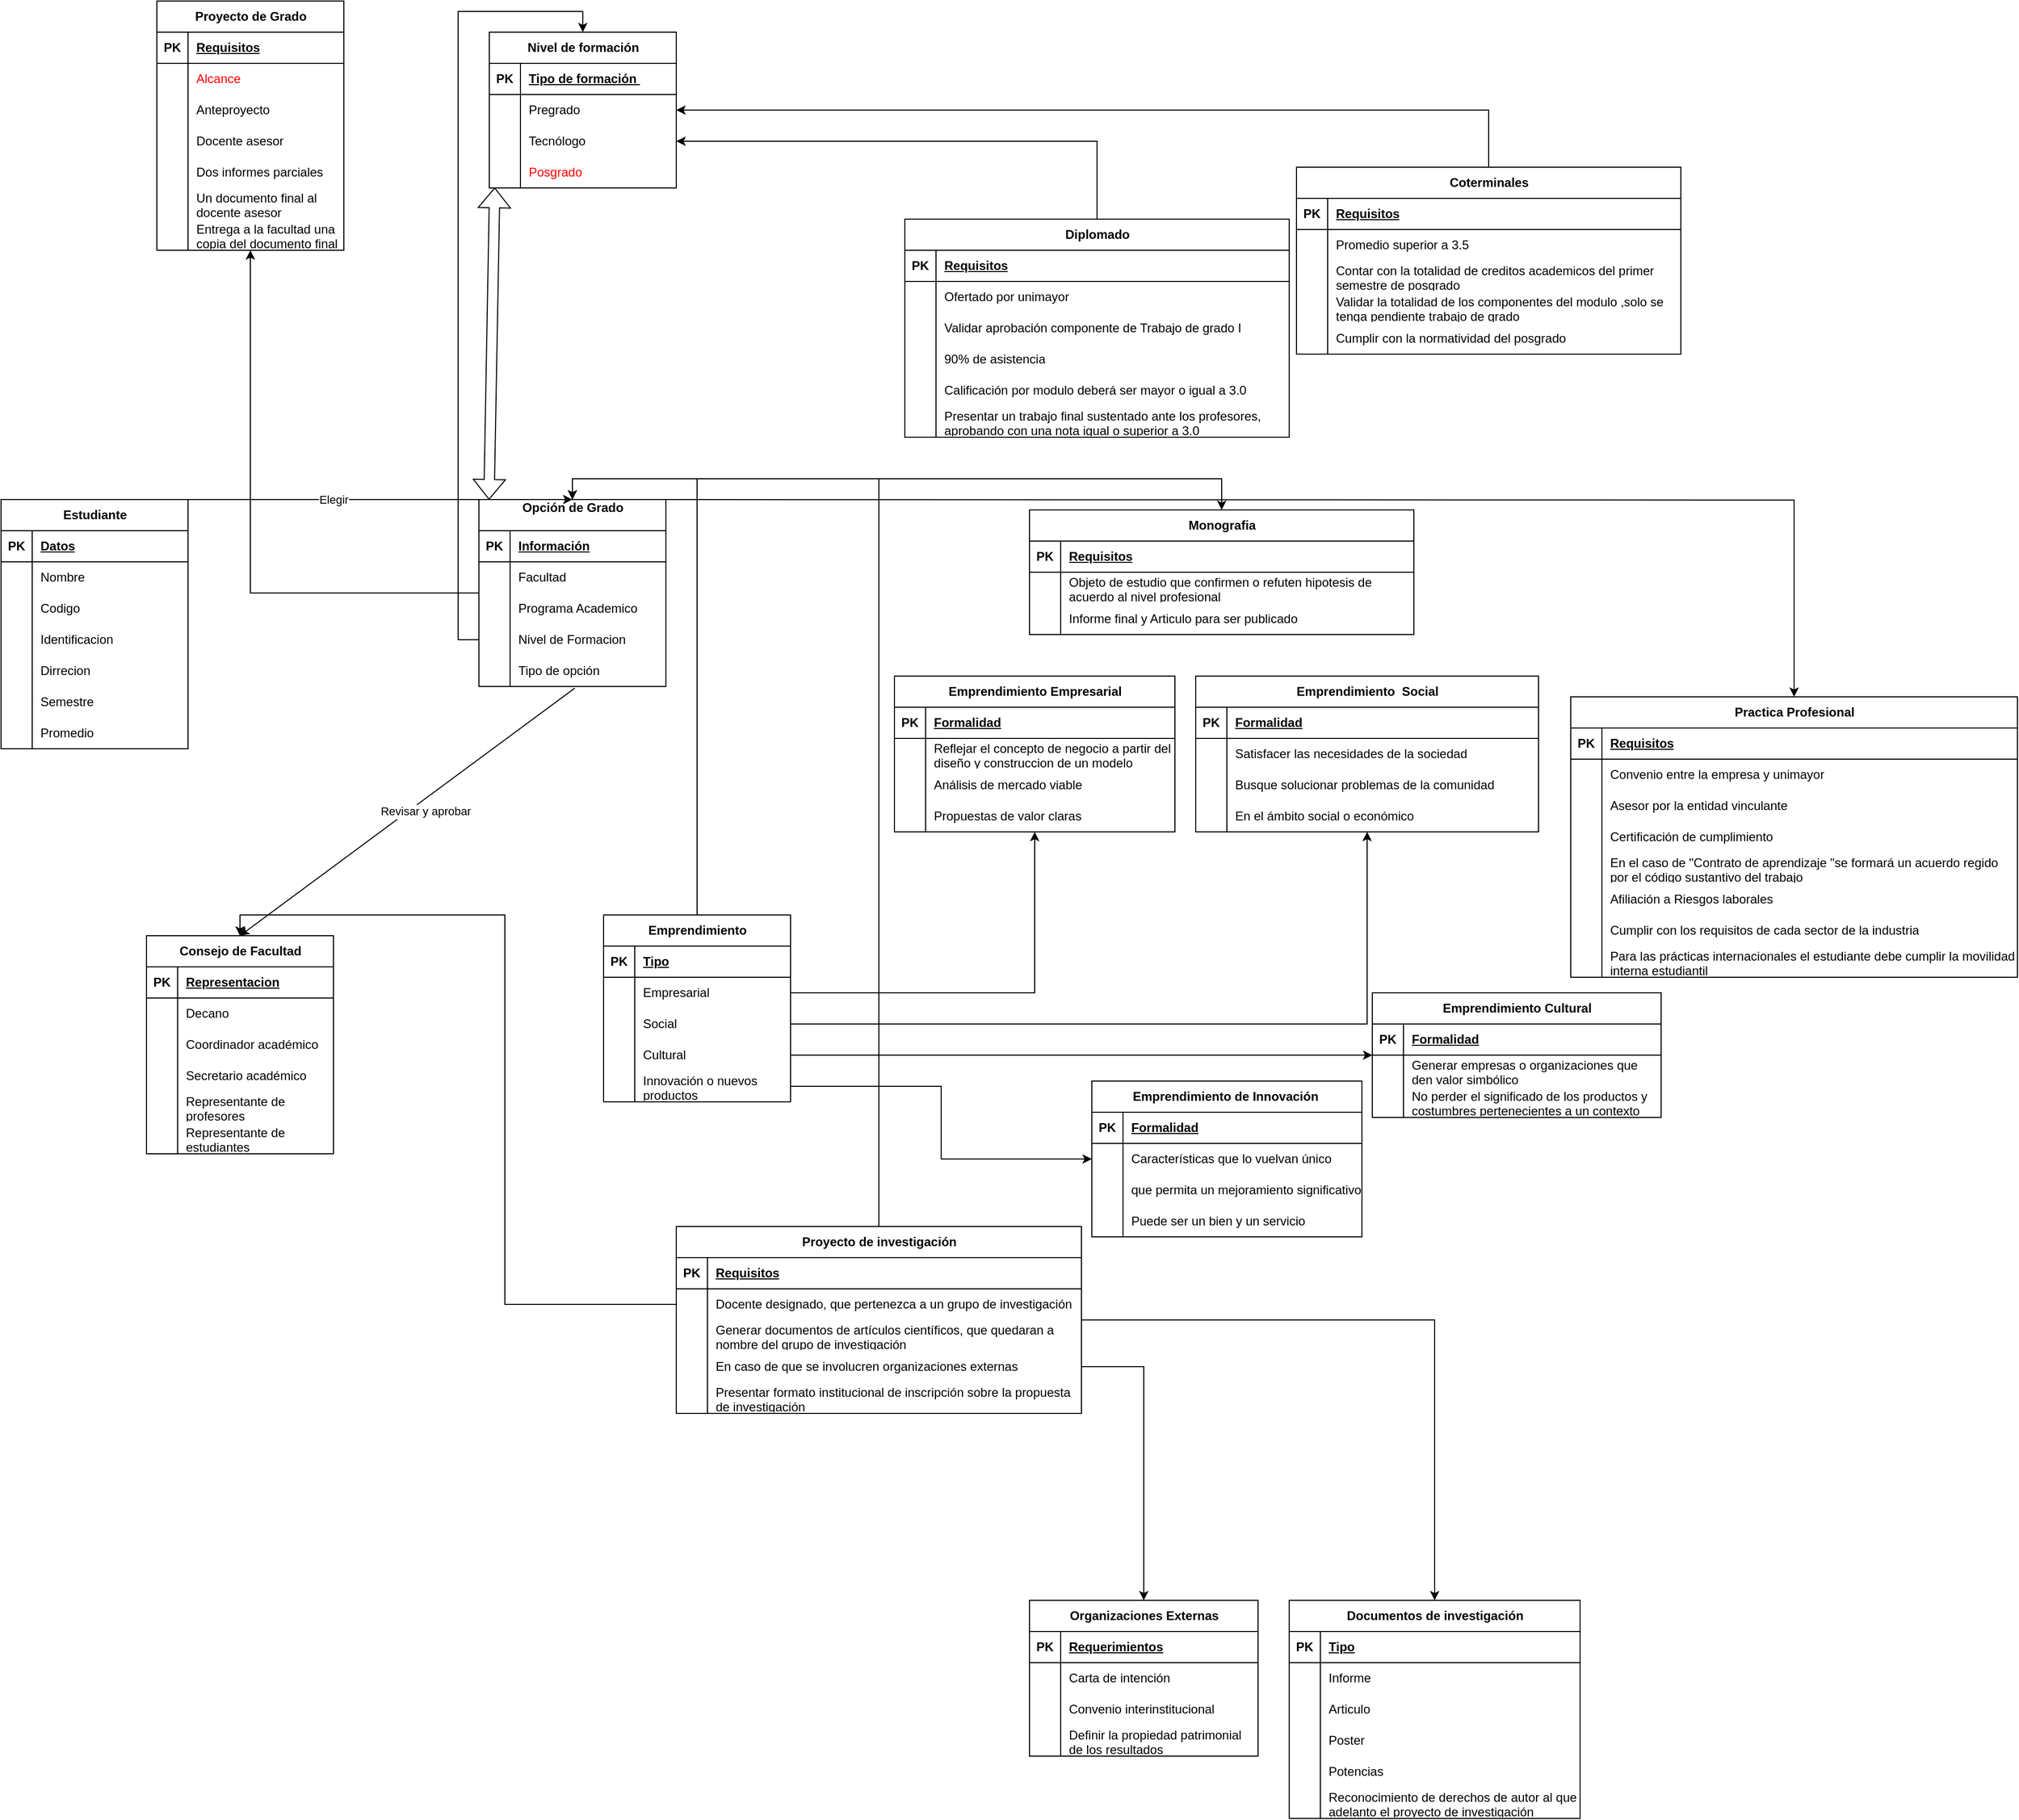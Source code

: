 <mxfile version="26.0.16">
  <diagram name="Página-1" id="_qV-yrm167HGBZ64sXUH">
    <mxGraphModel dx="2039" dy="1831" grid="1" gridSize="10" guides="1" tooltips="1" connect="1" arrows="1" fold="1" page="1" pageScale="1" pageWidth="827" pageHeight="1169" math="0" shadow="0">
      <root>
        <mxCell id="0" />
        <mxCell id="1" parent="0" />
        <mxCell id="GBGUL1Z2R6Ye7zUFSlvF-27" value="Estudiante" style="shape=table;startSize=30;container=1;collapsible=1;childLayout=tableLayout;fixedRows=1;rowLines=0;fontStyle=1;align=center;resizeLast=1;html=1;" vertex="1" parent="1">
          <mxGeometry x="-270" y="200" width="180" height="240" as="geometry" />
        </mxCell>
        <mxCell id="GBGUL1Z2R6Ye7zUFSlvF-28" value="" style="shape=tableRow;horizontal=0;startSize=0;swimlaneHead=0;swimlaneBody=0;fillColor=none;collapsible=0;dropTarget=0;points=[[0,0.5],[1,0.5]];portConstraint=eastwest;top=0;left=0;right=0;bottom=1;" vertex="1" parent="GBGUL1Z2R6Ye7zUFSlvF-27">
          <mxGeometry y="30" width="180" height="30" as="geometry" />
        </mxCell>
        <mxCell id="GBGUL1Z2R6Ye7zUFSlvF-29" value="PK" style="shape=partialRectangle;connectable=0;fillColor=none;top=0;left=0;bottom=0;right=0;fontStyle=1;overflow=hidden;whiteSpace=wrap;html=1;" vertex="1" parent="GBGUL1Z2R6Ye7zUFSlvF-28">
          <mxGeometry width="30" height="30" as="geometry">
            <mxRectangle width="30" height="30" as="alternateBounds" />
          </mxGeometry>
        </mxCell>
        <mxCell id="GBGUL1Z2R6Ye7zUFSlvF-30" value="Datos" style="shape=partialRectangle;connectable=0;fillColor=none;top=0;left=0;bottom=0;right=0;align=left;spacingLeft=6;fontStyle=5;overflow=hidden;whiteSpace=wrap;html=1;" vertex="1" parent="GBGUL1Z2R6Ye7zUFSlvF-28">
          <mxGeometry x="30" width="150" height="30" as="geometry">
            <mxRectangle width="150" height="30" as="alternateBounds" />
          </mxGeometry>
        </mxCell>
        <mxCell id="GBGUL1Z2R6Ye7zUFSlvF-31" value="" style="shape=tableRow;horizontal=0;startSize=0;swimlaneHead=0;swimlaneBody=0;fillColor=none;collapsible=0;dropTarget=0;points=[[0,0.5],[1,0.5]];portConstraint=eastwest;top=0;left=0;right=0;bottom=0;" vertex="1" parent="GBGUL1Z2R6Ye7zUFSlvF-27">
          <mxGeometry y="60" width="180" height="30" as="geometry" />
        </mxCell>
        <mxCell id="GBGUL1Z2R6Ye7zUFSlvF-32" value="" style="shape=partialRectangle;connectable=0;fillColor=none;top=0;left=0;bottom=0;right=0;editable=1;overflow=hidden;whiteSpace=wrap;html=1;" vertex="1" parent="GBGUL1Z2R6Ye7zUFSlvF-31">
          <mxGeometry width="30" height="30" as="geometry">
            <mxRectangle width="30" height="30" as="alternateBounds" />
          </mxGeometry>
        </mxCell>
        <mxCell id="GBGUL1Z2R6Ye7zUFSlvF-33" value="Nombre" style="shape=partialRectangle;connectable=0;fillColor=none;top=0;left=0;bottom=0;right=0;align=left;spacingLeft=6;overflow=hidden;whiteSpace=wrap;html=1;" vertex="1" parent="GBGUL1Z2R6Ye7zUFSlvF-31">
          <mxGeometry x="30" width="150" height="30" as="geometry">
            <mxRectangle width="150" height="30" as="alternateBounds" />
          </mxGeometry>
        </mxCell>
        <mxCell id="GBGUL1Z2R6Ye7zUFSlvF-34" value="" style="shape=tableRow;horizontal=0;startSize=0;swimlaneHead=0;swimlaneBody=0;fillColor=none;collapsible=0;dropTarget=0;points=[[0,0.5],[1,0.5]];portConstraint=eastwest;top=0;left=0;right=0;bottom=0;" vertex="1" parent="GBGUL1Z2R6Ye7zUFSlvF-27">
          <mxGeometry y="90" width="180" height="30" as="geometry" />
        </mxCell>
        <mxCell id="GBGUL1Z2R6Ye7zUFSlvF-35" value="" style="shape=partialRectangle;connectable=0;fillColor=none;top=0;left=0;bottom=0;right=0;editable=1;overflow=hidden;whiteSpace=wrap;html=1;" vertex="1" parent="GBGUL1Z2R6Ye7zUFSlvF-34">
          <mxGeometry width="30" height="30" as="geometry">
            <mxRectangle width="30" height="30" as="alternateBounds" />
          </mxGeometry>
        </mxCell>
        <mxCell id="GBGUL1Z2R6Ye7zUFSlvF-36" value="Codigo" style="shape=partialRectangle;connectable=0;fillColor=none;top=0;left=0;bottom=0;right=0;align=left;spacingLeft=6;overflow=hidden;whiteSpace=wrap;html=1;" vertex="1" parent="GBGUL1Z2R6Ye7zUFSlvF-34">
          <mxGeometry x="30" width="150" height="30" as="geometry">
            <mxRectangle width="150" height="30" as="alternateBounds" />
          </mxGeometry>
        </mxCell>
        <mxCell id="GBGUL1Z2R6Ye7zUFSlvF-37" value="" style="shape=tableRow;horizontal=0;startSize=0;swimlaneHead=0;swimlaneBody=0;fillColor=none;collapsible=0;dropTarget=0;points=[[0,0.5],[1,0.5]];portConstraint=eastwest;top=0;left=0;right=0;bottom=0;" vertex="1" parent="GBGUL1Z2R6Ye7zUFSlvF-27">
          <mxGeometry y="120" width="180" height="30" as="geometry" />
        </mxCell>
        <mxCell id="GBGUL1Z2R6Ye7zUFSlvF-38" value="" style="shape=partialRectangle;connectable=0;fillColor=none;top=0;left=0;bottom=0;right=0;editable=1;overflow=hidden;whiteSpace=wrap;html=1;" vertex="1" parent="GBGUL1Z2R6Ye7zUFSlvF-37">
          <mxGeometry width="30" height="30" as="geometry">
            <mxRectangle width="30" height="30" as="alternateBounds" />
          </mxGeometry>
        </mxCell>
        <mxCell id="GBGUL1Z2R6Ye7zUFSlvF-39" value="Identificacion" style="shape=partialRectangle;connectable=0;fillColor=none;top=0;left=0;bottom=0;right=0;align=left;spacingLeft=6;overflow=hidden;whiteSpace=wrap;html=1;" vertex="1" parent="GBGUL1Z2R6Ye7zUFSlvF-37">
          <mxGeometry x="30" width="150" height="30" as="geometry">
            <mxRectangle width="150" height="30" as="alternateBounds" />
          </mxGeometry>
        </mxCell>
        <mxCell id="GBGUL1Z2R6Ye7zUFSlvF-40" value="" style="shape=tableRow;horizontal=0;startSize=0;swimlaneHead=0;swimlaneBody=0;fillColor=none;collapsible=0;dropTarget=0;points=[[0,0.5],[1,0.5]];portConstraint=eastwest;top=0;left=0;right=0;bottom=0;" vertex="1" parent="GBGUL1Z2R6Ye7zUFSlvF-27">
          <mxGeometry y="150" width="180" height="30" as="geometry" />
        </mxCell>
        <mxCell id="GBGUL1Z2R6Ye7zUFSlvF-41" value="" style="shape=partialRectangle;connectable=0;fillColor=none;top=0;left=0;bottom=0;right=0;editable=1;overflow=hidden;whiteSpace=wrap;html=1;" vertex="1" parent="GBGUL1Z2R6Ye7zUFSlvF-40">
          <mxGeometry width="30" height="30" as="geometry">
            <mxRectangle width="30" height="30" as="alternateBounds" />
          </mxGeometry>
        </mxCell>
        <mxCell id="GBGUL1Z2R6Ye7zUFSlvF-42" value="Dirrecion" style="shape=partialRectangle;connectable=0;fillColor=none;top=0;left=0;bottom=0;right=0;align=left;spacingLeft=6;overflow=hidden;whiteSpace=wrap;html=1;" vertex="1" parent="GBGUL1Z2R6Ye7zUFSlvF-40">
          <mxGeometry x="30" width="150" height="30" as="geometry">
            <mxRectangle width="150" height="30" as="alternateBounds" />
          </mxGeometry>
        </mxCell>
        <mxCell id="GBGUL1Z2R6Ye7zUFSlvF-43" value="" style="shape=tableRow;horizontal=0;startSize=0;swimlaneHead=0;swimlaneBody=0;fillColor=none;collapsible=0;dropTarget=0;points=[[0,0.5],[1,0.5]];portConstraint=eastwest;top=0;left=0;right=0;bottom=0;" vertex="1" parent="GBGUL1Z2R6Ye7zUFSlvF-27">
          <mxGeometry y="180" width="180" height="30" as="geometry" />
        </mxCell>
        <mxCell id="GBGUL1Z2R6Ye7zUFSlvF-44" value="" style="shape=partialRectangle;connectable=0;fillColor=none;top=0;left=0;bottom=0;right=0;editable=1;overflow=hidden;whiteSpace=wrap;html=1;" vertex="1" parent="GBGUL1Z2R6Ye7zUFSlvF-43">
          <mxGeometry width="30" height="30" as="geometry">
            <mxRectangle width="30" height="30" as="alternateBounds" />
          </mxGeometry>
        </mxCell>
        <mxCell id="GBGUL1Z2R6Ye7zUFSlvF-45" value="Semestre" style="shape=partialRectangle;connectable=0;fillColor=none;top=0;left=0;bottom=0;right=0;align=left;spacingLeft=6;overflow=hidden;whiteSpace=wrap;html=1;" vertex="1" parent="GBGUL1Z2R6Ye7zUFSlvF-43">
          <mxGeometry x="30" width="150" height="30" as="geometry">
            <mxRectangle width="150" height="30" as="alternateBounds" />
          </mxGeometry>
        </mxCell>
        <mxCell id="GBGUL1Z2R6Ye7zUFSlvF-46" value="" style="shape=tableRow;horizontal=0;startSize=0;swimlaneHead=0;swimlaneBody=0;fillColor=none;collapsible=0;dropTarget=0;points=[[0,0.5],[1,0.5]];portConstraint=eastwest;top=0;left=0;right=0;bottom=0;" vertex="1" parent="GBGUL1Z2R6Ye7zUFSlvF-27">
          <mxGeometry y="210" width="180" height="30" as="geometry" />
        </mxCell>
        <mxCell id="GBGUL1Z2R6Ye7zUFSlvF-47" value="" style="shape=partialRectangle;connectable=0;fillColor=none;top=0;left=0;bottom=0;right=0;editable=1;overflow=hidden;whiteSpace=wrap;html=1;" vertex="1" parent="GBGUL1Z2R6Ye7zUFSlvF-46">
          <mxGeometry width="30" height="30" as="geometry">
            <mxRectangle width="30" height="30" as="alternateBounds" />
          </mxGeometry>
        </mxCell>
        <mxCell id="GBGUL1Z2R6Ye7zUFSlvF-48" value="Promedio" style="shape=partialRectangle;connectable=0;fillColor=none;top=0;left=0;bottom=0;right=0;align=left;spacingLeft=6;overflow=hidden;whiteSpace=wrap;html=1;" vertex="1" parent="GBGUL1Z2R6Ye7zUFSlvF-46">
          <mxGeometry x="30" width="150" height="30" as="geometry">
            <mxRectangle width="150" height="30" as="alternateBounds" />
          </mxGeometry>
        </mxCell>
        <mxCell id="GBGUL1Z2R6Ye7zUFSlvF-170" value="" style="edgeStyle=orthogonalEdgeStyle;rounded=0;orthogonalLoop=1;jettySize=auto;html=1;exitX=0;exitY=0.5;exitDx=0;exitDy=0;entryX=0.5;entryY=0;entryDx=0;entryDy=0;" edge="1" parent="1" source="GBGUL1Z2R6Ye7zUFSlvF-59" target="GBGUL1Z2R6Ye7zUFSlvF-154">
          <mxGeometry relative="1" as="geometry" />
        </mxCell>
        <mxCell id="GBGUL1Z2R6Ye7zUFSlvF-258" value="" style="edgeStyle=orthogonalEdgeStyle;rounded=0;orthogonalLoop=1;jettySize=auto;html=1;exitX=0.5;exitY=0;exitDx=0;exitDy=0;entryX=0.5;entryY=0;entryDx=0;entryDy=0;" edge="1" parent="1" source="GBGUL1Z2R6Ye7zUFSlvF-49" target="GBGUL1Z2R6Ye7zUFSlvF-242">
          <mxGeometry relative="1" as="geometry" />
        </mxCell>
        <mxCell id="GBGUL1Z2R6Ye7zUFSlvF-275" value="" style="edgeStyle=orthogonalEdgeStyle;rounded=0;orthogonalLoop=1;jettySize=auto;html=1;" edge="1" parent="1" target="GBGUL1Z2R6Ye7zUFSlvF-259">
          <mxGeometry relative="1" as="geometry">
            <mxPoint x="280" y="200" as="sourcePoint" />
          </mxGeometry>
        </mxCell>
        <mxCell id="GBGUL1Z2R6Ye7zUFSlvF-417" value="" style="edgeStyle=orthogonalEdgeStyle;rounded=0;orthogonalLoop=1;jettySize=auto;html=1;" edge="1" parent="1" source="GBGUL1Z2R6Ye7zUFSlvF-49" target="GBGUL1Z2R6Ye7zUFSlvF-401">
          <mxGeometry relative="1" as="geometry" />
        </mxCell>
        <mxCell id="GBGUL1Z2R6Ye7zUFSlvF-49" value="Opción de Grado&lt;div&gt;&lt;br&gt;&lt;/div&gt;" style="shape=table;startSize=30;container=1;collapsible=1;childLayout=tableLayout;fixedRows=1;rowLines=0;fontStyle=1;align=center;resizeLast=1;html=1;" vertex="1" parent="1">
          <mxGeometry x="190" y="200" width="180" height="180" as="geometry" />
        </mxCell>
        <mxCell id="GBGUL1Z2R6Ye7zUFSlvF-50" value="" style="shape=tableRow;horizontal=0;startSize=0;swimlaneHead=0;swimlaneBody=0;fillColor=none;collapsible=0;dropTarget=0;points=[[0,0.5],[1,0.5]];portConstraint=eastwest;top=0;left=0;right=0;bottom=1;" vertex="1" parent="GBGUL1Z2R6Ye7zUFSlvF-49">
          <mxGeometry y="30" width="180" height="30" as="geometry" />
        </mxCell>
        <mxCell id="GBGUL1Z2R6Ye7zUFSlvF-51" value="PK" style="shape=partialRectangle;connectable=0;fillColor=none;top=0;left=0;bottom=0;right=0;fontStyle=1;overflow=hidden;whiteSpace=wrap;html=1;" vertex="1" parent="GBGUL1Z2R6Ye7zUFSlvF-50">
          <mxGeometry width="30" height="30" as="geometry">
            <mxRectangle width="30" height="30" as="alternateBounds" />
          </mxGeometry>
        </mxCell>
        <mxCell id="GBGUL1Z2R6Ye7zUFSlvF-52" value="Información" style="shape=partialRectangle;connectable=0;fillColor=none;top=0;left=0;bottom=0;right=0;align=left;spacingLeft=6;fontStyle=5;overflow=hidden;whiteSpace=wrap;html=1;" vertex="1" parent="GBGUL1Z2R6Ye7zUFSlvF-50">
          <mxGeometry x="30" width="150" height="30" as="geometry">
            <mxRectangle width="150" height="30" as="alternateBounds" />
          </mxGeometry>
        </mxCell>
        <mxCell id="GBGUL1Z2R6Ye7zUFSlvF-53" value="" style="shape=tableRow;horizontal=0;startSize=0;swimlaneHead=0;swimlaneBody=0;fillColor=none;collapsible=0;dropTarget=0;points=[[0,0.5],[1,0.5]];portConstraint=eastwest;top=0;left=0;right=0;bottom=0;" vertex="1" parent="GBGUL1Z2R6Ye7zUFSlvF-49">
          <mxGeometry y="60" width="180" height="30" as="geometry" />
        </mxCell>
        <mxCell id="GBGUL1Z2R6Ye7zUFSlvF-54" value="" style="shape=partialRectangle;connectable=0;fillColor=none;top=0;left=0;bottom=0;right=0;editable=1;overflow=hidden;whiteSpace=wrap;html=1;" vertex="1" parent="GBGUL1Z2R6Ye7zUFSlvF-53">
          <mxGeometry width="30" height="30" as="geometry">
            <mxRectangle width="30" height="30" as="alternateBounds" />
          </mxGeometry>
        </mxCell>
        <mxCell id="GBGUL1Z2R6Ye7zUFSlvF-55" value="Facultad" style="shape=partialRectangle;connectable=0;fillColor=none;top=0;left=0;bottom=0;right=0;align=left;spacingLeft=6;overflow=hidden;whiteSpace=wrap;html=1;" vertex="1" parent="GBGUL1Z2R6Ye7zUFSlvF-53">
          <mxGeometry x="30" width="150" height="30" as="geometry">
            <mxRectangle width="150" height="30" as="alternateBounds" />
          </mxGeometry>
        </mxCell>
        <mxCell id="GBGUL1Z2R6Ye7zUFSlvF-56" value="" style="shape=tableRow;horizontal=0;startSize=0;swimlaneHead=0;swimlaneBody=0;fillColor=none;collapsible=0;dropTarget=0;points=[[0,0.5],[1,0.5]];portConstraint=eastwest;top=0;left=0;right=0;bottom=0;" vertex="1" parent="GBGUL1Z2R6Ye7zUFSlvF-49">
          <mxGeometry y="90" width="180" height="30" as="geometry" />
        </mxCell>
        <mxCell id="GBGUL1Z2R6Ye7zUFSlvF-57" value="" style="shape=partialRectangle;connectable=0;fillColor=none;top=0;left=0;bottom=0;right=0;editable=1;overflow=hidden;whiteSpace=wrap;html=1;" vertex="1" parent="GBGUL1Z2R6Ye7zUFSlvF-56">
          <mxGeometry width="30" height="30" as="geometry">
            <mxRectangle width="30" height="30" as="alternateBounds" />
          </mxGeometry>
        </mxCell>
        <mxCell id="GBGUL1Z2R6Ye7zUFSlvF-58" value="Programa Academico" style="shape=partialRectangle;connectable=0;fillColor=none;top=0;left=0;bottom=0;right=0;align=left;spacingLeft=6;overflow=hidden;whiteSpace=wrap;html=1;" vertex="1" parent="GBGUL1Z2R6Ye7zUFSlvF-56">
          <mxGeometry x="30" width="150" height="30" as="geometry">
            <mxRectangle width="150" height="30" as="alternateBounds" />
          </mxGeometry>
        </mxCell>
        <mxCell id="GBGUL1Z2R6Ye7zUFSlvF-59" value="" style="shape=tableRow;horizontal=0;startSize=0;swimlaneHead=0;swimlaneBody=0;fillColor=none;collapsible=0;dropTarget=0;points=[[0,0.5],[1,0.5]];portConstraint=eastwest;top=0;left=0;right=0;bottom=0;" vertex="1" parent="GBGUL1Z2R6Ye7zUFSlvF-49">
          <mxGeometry y="120" width="180" height="30" as="geometry" />
        </mxCell>
        <mxCell id="GBGUL1Z2R6Ye7zUFSlvF-60" value="" style="shape=partialRectangle;connectable=0;fillColor=none;top=0;left=0;bottom=0;right=0;editable=1;overflow=hidden;whiteSpace=wrap;html=1;" vertex="1" parent="GBGUL1Z2R6Ye7zUFSlvF-59">
          <mxGeometry width="30" height="30" as="geometry">
            <mxRectangle width="30" height="30" as="alternateBounds" />
          </mxGeometry>
        </mxCell>
        <mxCell id="GBGUL1Z2R6Ye7zUFSlvF-61" value="Nivel de Formacion" style="shape=partialRectangle;connectable=0;fillColor=none;top=0;left=0;bottom=0;right=0;align=left;spacingLeft=6;overflow=hidden;whiteSpace=wrap;html=1;" vertex="1" parent="GBGUL1Z2R6Ye7zUFSlvF-59">
          <mxGeometry x="30" width="150" height="30" as="geometry">
            <mxRectangle width="150" height="30" as="alternateBounds" />
          </mxGeometry>
        </mxCell>
        <mxCell id="GBGUL1Z2R6Ye7zUFSlvF-62" value="" style="shape=tableRow;horizontal=0;startSize=0;swimlaneHead=0;swimlaneBody=0;fillColor=none;collapsible=0;dropTarget=0;points=[[0,0.5],[1,0.5]];portConstraint=eastwest;top=0;left=0;right=0;bottom=0;" vertex="1" parent="GBGUL1Z2R6Ye7zUFSlvF-49">
          <mxGeometry y="150" width="180" height="30" as="geometry" />
        </mxCell>
        <mxCell id="GBGUL1Z2R6Ye7zUFSlvF-63" value="" style="shape=partialRectangle;connectable=0;fillColor=none;top=0;left=0;bottom=0;right=0;editable=1;overflow=hidden;whiteSpace=wrap;html=1;" vertex="1" parent="GBGUL1Z2R6Ye7zUFSlvF-62">
          <mxGeometry width="30" height="30" as="geometry">
            <mxRectangle width="30" height="30" as="alternateBounds" />
          </mxGeometry>
        </mxCell>
        <mxCell id="GBGUL1Z2R6Ye7zUFSlvF-64" value="Tipo de opción" style="shape=partialRectangle;connectable=0;fillColor=none;top=0;left=0;bottom=0;right=0;align=left;spacingLeft=6;overflow=hidden;whiteSpace=wrap;html=1;" vertex="1" parent="GBGUL1Z2R6Ye7zUFSlvF-62">
          <mxGeometry x="30" width="150" height="30" as="geometry">
            <mxRectangle width="150" height="30" as="alternateBounds" />
          </mxGeometry>
        </mxCell>
        <mxCell id="GBGUL1Z2R6Ye7zUFSlvF-320" value="" style="edgeStyle=orthogonalEdgeStyle;rounded=0;orthogonalLoop=1;jettySize=auto;html=1;exitX=1;exitY=0.5;exitDx=0;exitDy=0;" edge="1" parent="1" source="GBGUL1Z2R6Ye7zUFSlvF-69" target="GBGUL1Z2R6Ye7zUFSlvF-304">
          <mxGeometry relative="1" as="geometry" />
        </mxCell>
        <mxCell id="GBGUL1Z2R6Ye7zUFSlvF-343" value="" style="edgeStyle=orthogonalEdgeStyle;rounded=0;orthogonalLoop=1;jettySize=auto;html=1;exitX=1;exitY=0.5;exitDx=0;exitDy=0;" edge="1" parent="1" source="GBGUL1Z2R6Ye7zUFSlvF-72" target="GBGUL1Z2R6Ye7zUFSlvF-327">
          <mxGeometry relative="1" as="geometry" />
        </mxCell>
        <mxCell id="GBGUL1Z2R6Ye7zUFSlvF-383" value="" style="edgeStyle=orthogonalEdgeStyle;rounded=0;orthogonalLoop=1;jettySize=auto;html=1;exitX=1;exitY=0.5;exitDx=0;exitDy=0;" edge="1" parent="1" source="GBGUL1Z2R6Ye7zUFSlvF-78" target="GBGUL1Z2R6Ye7zUFSlvF-367">
          <mxGeometry relative="1" as="geometry" />
        </mxCell>
        <mxCell id="GBGUL1Z2R6Ye7zUFSlvF-400" value="" style="edgeStyle=orthogonalEdgeStyle;rounded=0;orthogonalLoop=1;jettySize=auto;html=1;exitX=1;exitY=0.5;exitDx=0;exitDy=0;" edge="1" parent="1" source="GBGUL1Z2R6Ye7zUFSlvF-75" target="GBGUL1Z2R6Ye7zUFSlvF-384">
          <mxGeometry relative="1" as="geometry" />
        </mxCell>
        <mxCell id="GBGUL1Z2R6Ye7zUFSlvF-65" value="Emprendimiento" style="shape=table;startSize=30;container=1;collapsible=1;childLayout=tableLayout;fixedRows=1;rowLines=0;fontStyle=1;align=center;resizeLast=1;html=1;" vertex="1" parent="1">
          <mxGeometry x="310" y="600" width="180" height="180" as="geometry" />
        </mxCell>
        <mxCell id="GBGUL1Z2R6Ye7zUFSlvF-66" value="" style="shape=tableRow;horizontal=0;startSize=0;swimlaneHead=0;swimlaneBody=0;fillColor=none;collapsible=0;dropTarget=0;points=[[0,0.5],[1,0.5]];portConstraint=eastwest;top=0;left=0;right=0;bottom=1;" vertex="1" parent="GBGUL1Z2R6Ye7zUFSlvF-65">
          <mxGeometry y="30" width="180" height="30" as="geometry" />
        </mxCell>
        <mxCell id="GBGUL1Z2R6Ye7zUFSlvF-67" value="PK" style="shape=partialRectangle;connectable=0;fillColor=none;top=0;left=0;bottom=0;right=0;fontStyle=1;overflow=hidden;whiteSpace=wrap;html=1;" vertex="1" parent="GBGUL1Z2R6Ye7zUFSlvF-66">
          <mxGeometry width="30" height="30" as="geometry">
            <mxRectangle width="30" height="30" as="alternateBounds" />
          </mxGeometry>
        </mxCell>
        <mxCell id="GBGUL1Z2R6Ye7zUFSlvF-68" value="Tipo" style="shape=partialRectangle;connectable=0;fillColor=none;top=0;left=0;bottom=0;right=0;align=left;spacingLeft=6;fontStyle=5;overflow=hidden;whiteSpace=wrap;html=1;" vertex="1" parent="GBGUL1Z2R6Ye7zUFSlvF-66">
          <mxGeometry x="30" width="150" height="30" as="geometry">
            <mxRectangle width="150" height="30" as="alternateBounds" />
          </mxGeometry>
        </mxCell>
        <mxCell id="GBGUL1Z2R6Ye7zUFSlvF-69" value="" style="shape=tableRow;horizontal=0;startSize=0;swimlaneHead=0;swimlaneBody=0;fillColor=none;collapsible=0;dropTarget=0;points=[[0,0.5],[1,0.5]];portConstraint=eastwest;top=0;left=0;right=0;bottom=0;" vertex="1" parent="GBGUL1Z2R6Ye7zUFSlvF-65">
          <mxGeometry y="60" width="180" height="30" as="geometry" />
        </mxCell>
        <mxCell id="GBGUL1Z2R6Ye7zUFSlvF-70" value="" style="shape=partialRectangle;connectable=0;fillColor=none;top=0;left=0;bottom=0;right=0;editable=1;overflow=hidden;whiteSpace=wrap;html=1;" vertex="1" parent="GBGUL1Z2R6Ye7zUFSlvF-69">
          <mxGeometry width="30" height="30" as="geometry">
            <mxRectangle width="30" height="30" as="alternateBounds" />
          </mxGeometry>
        </mxCell>
        <mxCell id="GBGUL1Z2R6Ye7zUFSlvF-71" value="Empresarial" style="shape=partialRectangle;connectable=0;fillColor=none;top=0;left=0;bottom=0;right=0;align=left;spacingLeft=6;overflow=hidden;whiteSpace=wrap;html=1;" vertex="1" parent="GBGUL1Z2R6Ye7zUFSlvF-69">
          <mxGeometry x="30" width="150" height="30" as="geometry">
            <mxRectangle width="150" height="30" as="alternateBounds" />
          </mxGeometry>
        </mxCell>
        <mxCell id="GBGUL1Z2R6Ye7zUFSlvF-72" value="" style="shape=tableRow;horizontal=0;startSize=0;swimlaneHead=0;swimlaneBody=0;fillColor=none;collapsible=0;dropTarget=0;points=[[0,0.5],[1,0.5]];portConstraint=eastwest;top=0;left=0;right=0;bottom=0;" vertex="1" parent="GBGUL1Z2R6Ye7zUFSlvF-65">
          <mxGeometry y="90" width="180" height="30" as="geometry" />
        </mxCell>
        <mxCell id="GBGUL1Z2R6Ye7zUFSlvF-73" value="" style="shape=partialRectangle;connectable=0;fillColor=none;top=0;left=0;bottom=0;right=0;editable=1;overflow=hidden;whiteSpace=wrap;html=1;" vertex="1" parent="GBGUL1Z2R6Ye7zUFSlvF-72">
          <mxGeometry width="30" height="30" as="geometry">
            <mxRectangle width="30" height="30" as="alternateBounds" />
          </mxGeometry>
        </mxCell>
        <mxCell id="GBGUL1Z2R6Ye7zUFSlvF-74" value="Social" style="shape=partialRectangle;connectable=0;fillColor=none;top=0;left=0;bottom=0;right=0;align=left;spacingLeft=6;overflow=hidden;whiteSpace=wrap;html=1;" vertex="1" parent="GBGUL1Z2R6Ye7zUFSlvF-72">
          <mxGeometry x="30" width="150" height="30" as="geometry">
            <mxRectangle width="150" height="30" as="alternateBounds" />
          </mxGeometry>
        </mxCell>
        <mxCell id="GBGUL1Z2R6Ye7zUFSlvF-75" value="" style="shape=tableRow;horizontal=0;startSize=0;swimlaneHead=0;swimlaneBody=0;fillColor=none;collapsible=0;dropTarget=0;points=[[0,0.5],[1,0.5]];portConstraint=eastwest;top=0;left=0;right=0;bottom=0;" vertex="1" parent="GBGUL1Z2R6Ye7zUFSlvF-65">
          <mxGeometry y="120" width="180" height="30" as="geometry" />
        </mxCell>
        <mxCell id="GBGUL1Z2R6Ye7zUFSlvF-76" value="" style="shape=partialRectangle;connectable=0;fillColor=none;top=0;left=0;bottom=0;right=0;editable=1;overflow=hidden;whiteSpace=wrap;html=1;" vertex="1" parent="GBGUL1Z2R6Ye7zUFSlvF-75">
          <mxGeometry width="30" height="30" as="geometry">
            <mxRectangle width="30" height="30" as="alternateBounds" />
          </mxGeometry>
        </mxCell>
        <mxCell id="GBGUL1Z2R6Ye7zUFSlvF-77" value="Cultural" style="shape=partialRectangle;connectable=0;fillColor=none;top=0;left=0;bottom=0;right=0;align=left;spacingLeft=6;overflow=hidden;whiteSpace=wrap;html=1;" vertex="1" parent="GBGUL1Z2R6Ye7zUFSlvF-75">
          <mxGeometry x="30" width="150" height="30" as="geometry">
            <mxRectangle width="150" height="30" as="alternateBounds" />
          </mxGeometry>
        </mxCell>
        <mxCell id="GBGUL1Z2R6Ye7zUFSlvF-78" value="" style="shape=tableRow;horizontal=0;startSize=0;swimlaneHead=0;swimlaneBody=0;fillColor=none;collapsible=0;dropTarget=0;points=[[0,0.5],[1,0.5]];portConstraint=eastwest;top=0;left=0;right=0;bottom=0;" vertex="1" parent="GBGUL1Z2R6Ye7zUFSlvF-65">
          <mxGeometry y="150" width="180" height="30" as="geometry" />
        </mxCell>
        <mxCell id="GBGUL1Z2R6Ye7zUFSlvF-79" value="" style="shape=partialRectangle;connectable=0;fillColor=none;top=0;left=0;bottom=0;right=0;editable=1;overflow=hidden;whiteSpace=wrap;html=1;" vertex="1" parent="GBGUL1Z2R6Ye7zUFSlvF-78">
          <mxGeometry width="30" height="30" as="geometry">
            <mxRectangle width="30" height="30" as="alternateBounds" />
          </mxGeometry>
        </mxCell>
        <mxCell id="GBGUL1Z2R6Ye7zUFSlvF-80" value="Innovación o nuevos productos" style="shape=partialRectangle;connectable=0;fillColor=none;top=0;left=0;bottom=0;right=0;align=left;spacingLeft=6;overflow=hidden;whiteSpace=wrap;html=1;" vertex="1" parent="GBGUL1Z2R6Ye7zUFSlvF-78">
          <mxGeometry x="30" width="150" height="30" as="geometry">
            <mxRectangle width="150" height="30" as="alternateBounds" />
          </mxGeometry>
        </mxCell>
        <mxCell id="GBGUL1Z2R6Ye7zUFSlvF-81" value="Coterminales" style="shape=table;startSize=30;container=1;collapsible=1;childLayout=tableLayout;fixedRows=1;rowLines=0;fontStyle=1;align=center;resizeLast=1;html=1;" vertex="1" parent="1">
          <mxGeometry x="977" y="-120" width="370" height="180" as="geometry" />
        </mxCell>
        <mxCell id="GBGUL1Z2R6Ye7zUFSlvF-82" value="" style="shape=tableRow;horizontal=0;startSize=0;swimlaneHead=0;swimlaneBody=0;fillColor=none;collapsible=0;dropTarget=0;points=[[0,0.5],[1,0.5]];portConstraint=eastwest;top=0;left=0;right=0;bottom=1;" vertex="1" parent="GBGUL1Z2R6Ye7zUFSlvF-81">
          <mxGeometry y="30" width="370" height="30" as="geometry" />
        </mxCell>
        <mxCell id="GBGUL1Z2R6Ye7zUFSlvF-83" value="PK" style="shape=partialRectangle;connectable=0;fillColor=none;top=0;left=0;bottom=0;right=0;fontStyle=1;overflow=hidden;whiteSpace=wrap;html=1;" vertex="1" parent="GBGUL1Z2R6Ye7zUFSlvF-82">
          <mxGeometry width="30" height="30" as="geometry">
            <mxRectangle width="30" height="30" as="alternateBounds" />
          </mxGeometry>
        </mxCell>
        <mxCell id="GBGUL1Z2R6Ye7zUFSlvF-84" value="Requisitos" style="shape=partialRectangle;connectable=0;fillColor=none;top=0;left=0;bottom=0;right=0;align=left;spacingLeft=6;fontStyle=5;overflow=hidden;whiteSpace=wrap;html=1;" vertex="1" parent="GBGUL1Z2R6Ye7zUFSlvF-82">
          <mxGeometry x="30" width="340" height="30" as="geometry">
            <mxRectangle width="340" height="30" as="alternateBounds" />
          </mxGeometry>
        </mxCell>
        <mxCell id="GBGUL1Z2R6Ye7zUFSlvF-85" value="" style="shape=tableRow;horizontal=0;startSize=0;swimlaneHead=0;swimlaneBody=0;fillColor=none;collapsible=0;dropTarget=0;points=[[0,0.5],[1,0.5]];portConstraint=eastwest;top=0;left=0;right=0;bottom=0;" vertex="1" parent="GBGUL1Z2R6Ye7zUFSlvF-81">
          <mxGeometry y="60" width="370" height="30" as="geometry" />
        </mxCell>
        <mxCell id="GBGUL1Z2R6Ye7zUFSlvF-86" value="" style="shape=partialRectangle;connectable=0;fillColor=none;top=0;left=0;bottom=0;right=0;editable=1;overflow=hidden;whiteSpace=wrap;html=1;" vertex="1" parent="GBGUL1Z2R6Ye7zUFSlvF-85">
          <mxGeometry width="30" height="30" as="geometry">
            <mxRectangle width="30" height="30" as="alternateBounds" />
          </mxGeometry>
        </mxCell>
        <mxCell id="GBGUL1Z2R6Ye7zUFSlvF-87" value="Promedio superior a 3.5" style="shape=partialRectangle;connectable=0;fillColor=none;top=0;left=0;bottom=0;right=0;align=left;spacingLeft=6;overflow=hidden;whiteSpace=wrap;html=1;" vertex="1" parent="GBGUL1Z2R6Ye7zUFSlvF-85">
          <mxGeometry x="30" width="340" height="30" as="geometry">
            <mxRectangle width="340" height="30" as="alternateBounds" />
          </mxGeometry>
        </mxCell>
        <mxCell id="GBGUL1Z2R6Ye7zUFSlvF-88" value="" style="shape=tableRow;horizontal=0;startSize=0;swimlaneHead=0;swimlaneBody=0;fillColor=none;collapsible=0;dropTarget=0;points=[[0,0.5],[1,0.5]];portConstraint=eastwest;top=0;left=0;right=0;bottom=0;" vertex="1" parent="GBGUL1Z2R6Ye7zUFSlvF-81">
          <mxGeometry y="90" width="370" height="30" as="geometry" />
        </mxCell>
        <mxCell id="GBGUL1Z2R6Ye7zUFSlvF-89" value="" style="shape=partialRectangle;connectable=0;fillColor=none;top=0;left=0;bottom=0;right=0;editable=1;overflow=hidden;whiteSpace=wrap;html=1;" vertex="1" parent="GBGUL1Z2R6Ye7zUFSlvF-88">
          <mxGeometry width="30" height="30" as="geometry">
            <mxRectangle width="30" height="30" as="alternateBounds" />
          </mxGeometry>
        </mxCell>
        <mxCell id="GBGUL1Z2R6Ye7zUFSlvF-90" value="Contar con la totalidad de creditos academicos del primer semestre de posgrado" style="shape=partialRectangle;connectable=0;fillColor=none;top=0;left=0;bottom=0;right=0;align=left;spacingLeft=6;overflow=hidden;whiteSpace=wrap;html=1;" vertex="1" parent="GBGUL1Z2R6Ye7zUFSlvF-88">
          <mxGeometry x="30" width="340" height="30" as="geometry">
            <mxRectangle width="340" height="30" as="alternateBounds" />
          </mxGeometry>
        </mxCell>
        <mxCell id="GBGUL1Z2R6Ye7zUFSlvF-91" value="" style="shape=tableRow;horizontal=0;startSize=0;swimlaneHead=0;swimlaneBody=0;fillColor=none;collapsible=0;dropTarget=0;points=[[0,0.5],[1,0.5]];portConstraint=eastwest;top=0;left=0;right=0;bottom=0;" vertex="1" parent="GBGUL1Z2R6Ye7zUFSlvF-81">
          <mxGeometry y="120" width="370" height="30" as="geometry" />
        </mxCell>
        <mxCell id="GBGUL1Z2R6Ye7zUFSlvF-92" value="" style="shape=partialRectangle;connectable=0;fillColor=none;top=0;left=0;bottom=0;right=0;editable=1;overflow=hidden;whiteSpace=wrap;html=1;" vertex="1" parent="GBGUL1Z2R6Ye7zUFSlvF-91">
          <mxGeometry width="30" height="30" as="geometry">
            <mxRectangle width="30" height="30" as="alternateBounds" />
          </mxGeometry>
        </mxCell>
        <mxCell id="GBGUL1Z2R6Ye7zUFSlvF-93" value="Validar la totalidad de los componentes del modulo ,solo se tenga pendiente trabajo de grado" style="shape=partialRectangle;connectable=0;fillColor=none;top=0;left=0;bottom=0;right=0;align=left;spacingLeft=6;overflow=hidden;whiteSpace=wrap;html=1;" vertex="1" parent="GBGUL1Z2R6Ye7zUFSlvF-91">
          <mxGeometry x="30" width="340" height="30" as="geometry">
            <mxRectangle width="340" height="30" as="alternateBounds" />
          </mxGeometry>
        </mxCell>
        <mxCell id="GBGUL1Z2R6Ye7zUFSlvF-126" value="" style="shape=tableRow;horizontal=0;startSize=0;swimlaneHead=0;swimlaneBody=0;fillColor=none;collapsible=0;dropTarget=0;points=[[0,0.5],[1,0.5]];portConstraint=eastwest;top=0;left=0;right=0;bottom=0;" vertex="1" parent="GBGUL1Z2R6Ye7zUFSlvF-81">
          <mxGeometry y="150" width="370" height="30" as="geometry" />
        </mxCell>
        <mxCell id="GBGUL1Z2R6Ye7zUFSlvF-127" value="" style="shape=partialRectangle;connectable=0;fillColor=none;top=0;left=0;bottom=0;right=0;editable=1;overflow=hidden;whiteSpace=wrap;html=1;" vertex="1" parent="GBGUL1Z2R6Ye7zUFSlvF-126">
          <mxGeometry width="30" height="30" as="geometry">
            <mxRectangle width="30" height="30" as="alternateBounds" />
          </mxGeometry>
        </mxCell>
        <mxCell id="GBGUL1Z2R6Ye7zUFSlvF-128" value="Cumplir con la normatividad del posgrado" style="shape=partialRectangle;connectable=0;fillColor=none;top=0;left=0;bottom=0;right=0;align=left;spacingLeft=6;overflow=hidden;whiteSpace=wrap;html=1;" vertex="1" parent="GBGUL1Z2R6Ye7zUFSlvF-126">
          <mxGeometry x="30" width="340" height="30" as="geometry">
            <mxRectangle width="340" height="30" as="alternateBounds" />
          </mxGeometry>
        </mxCell>
        <mxCell id="GBGUL1Z2R6Ye7zUFSlvF-94" value="Consejo de Facultad" style="shape=table;startSize=30;container=1;collapsible=1;childLayout=tableLayout;fixedRows=1;rowLines=0;fontStyle=1;align=center;resizeLast=1;html=1;" vertex="1" parent="1">
          <mxGeometry x="-130" y="620" width="180" height="210" as="geometry" />
        </mxCell>
        <mxCell id="GBGUL1Z2R6Ye7zUFSlvF-95" value="" style="shape=tableRow;horizontal=0;startSize=0;swimlaneHead=0;swimlaneBody=0;fillColor=none;collapsible=0;dropTarget=0;points=[[0,0.5],[1,0.5]];portConstraint=eastwest;top=0;left=0;right=0;bottom=1;" vertex="1" parent="GBGUL1Z2R6Ye7zUFSlvF-94">
          <mxGeometry y="30" width="180" height="30" as="geometry" />
        </mxCell>
        <mxCell id="GBGUL1Z2R6Ye7zUFSlvF-96" value="PK" style="shape=partialRectangle;connectable=0;fillColor=none;top=0;left=0;bottom=0;right=0;fontStyle=1;overflow=hidden;whiteSpace=wrap;html=1;" vertex="1" parent="GBGUL1Z2R6Ye7zUFSlvF-95">
          <mxGeometry width="30" height="30" as="geometry">
            <mxRectangle width="30" height="30" as="alternateBounds" />
          </mxGeometry>
        </mxCell>
        <mxCell id="GBGUL1Z2R6Ye7zUFSlvF-97" value="Representacion" style="shape=partialRectangle;connectable=0;fillColor=none;top=0;left=0;bottom=0;right=0;align=left;spacingLeft=6;fontStyle=5;overflow=hidden;whiteSpace=wrap;html=1;" vertex="1" parent="GBGUL1Z2R6Ye7zUFSlvF-95">
          <mxGeometry x="30" width="150" height="30" as="geometry">
            <mxRectangle width="150" height="30" as="alternateBounds" />
          </mxGeometry>
        </mxCell>
        <mxCell id="GBGUL1Z2R6Ye7zUFSlvF-98" value="" style="shape=tableRow;horizontal=0;startSize=0;swimlaneHead=0;swimlaneBody=0;fillColor=none;collapsible=0;dropTarget=0;points=[[0,0.5],[1,0.5]];portConstraint=eastwest;top=0;left=0;right=0;bottom=0;" vertex="1" parent="GBGUL1Z2R6Ye7zUFSlvF-94">
          <mxGeometry y="60" width="180" height="30" as="geometry" />
        </mxCell>
        <mxCell id="GBGUL1Z2R6Ye7zUFSlvF-99" value="" style="shape=partialRectangle;connectable=0;fillColor=none;top=0;left=0;bottom=0;right=0;editable=1;overflow=hidden;whiteSpace=wrap;html=1;" vertex="1" parent="GBGUL1Z2R6Ye7zUFSlvF-98">
          <mxGeometry width="30" height="30" as="geometry">
            <mxRectangle width="30" height="30" as="alternateBounds" />
          </mxGeometry>
        </mxCell>
        <mxCell id="GBGUL1Z2R6Ye7zUFSlvF-100" value="Decano" style="shape=partialRectangle;connectable=0;fillColor=none;top=0;left=0;bottom=0;right=0;align=left;spacingLeft=6;overflow=hidden;whiteSpace=wrap;html=1;" vertex="1" parent="GBGUL1Z2R6Ye7zUFSlvF-98">
          <mxGeometry x="30" width="150" height="30" as="geometry">
            <mxRectangle width="150" height="30" as="alternateBounds" />
          </mxGeometry>
        </mxCell>
        <mxCell id="GBGUL1Z2R6Ye7zUFSlvF-101" value="" style="shape=tableRow;horizontal=0;startSize=0;swimlaneHead=0;swimlaneBody=0;fillColor=none;collapsible=0;dropTarget=0;points=[[0,0.5],[1,0.5]];portConstraint=eastwest;top=0;left=0;right=0;bottom=0;" vertex="1" parent="GBGUL1Z2R6Ye7zUFSlvF-94">
          <mxGeometry y="90" width="180" height="30" as="geometry" />
        </mxCell>
        <mxCell id="GBGUL1Z2R6Ye7zUFSlvF-102" value="" style="shape=partialRectangle;connectable=0;fillColor=none;top=0;left=0;bottom=0;right=0;editable=1;overflow=hidden;whiteSpace=wrap;html=1;" vertex="1" parent="GBGUL1Z2R6Ye7zUFSlvF-101">
          <mxGeometry width="30" height="30" as="geometry">
            <mxRectangle width="30" height="30" as="alternateBounds" />
          </mxGeometry>
        </mxCell>
        <mxCell id="GBGUL1Z2R6Ye7zUFSlvF-103" value="Coordinador académico" style="shape=partialRectangle;connectable=0;fillColor=none;top=0;left=0;bottom=0;right=0;align=left;spacingLeft=6;overflow=hidden;whiteSpace=wrap;html=1;" vertex="1" parent="GBGUL1Z2R6Ye7zUFSlvF-101">
          <mxGeometry x="30" width="150" height="30" as="geometry">
            <mxRectangle width="150" height="30" as="alternateBounds" />
          </mxGeometry>
        </mxCell>
        <mxCell id="GBGUL1Z2R6Ye7zUFSlvF-104" value="" style="shape=tableRow;horizontal=0;startSize=0;swimlaneHead=0;swimlaneBody=0;fillColor=none;collapsible=0;dropTarget=0;points=[[0,0.5],[1,0.5]];portConstraint=eastwest;top=0;left=0;right=0;bottom=0;" vertex="1" parent="GBGUL1Z2R6Ye7zUFSlvF-94">
          <mxGeometry y="120" width="180" height="30" as="geometry" />
        </mxCell>
        <mxCell id="GBGUL1Z2R6Ye7zUFSlvF-105" value="" style="shape=partialRectangle;connectable=0;fillColor=none;top=0;left=0;bottom=0;right=0;editable=1;overflow=hidden;whiteSpace=wrap;html=1;" vertex="1" parent="GBGUL1Z2R6Ye7zUFSlvF-104">
          <mxGeometry width="30" height="30" as="geometry">
            <mxRectangle width="30" height="30" as="alternateBounds" />
          </mxGeometry>
        </mxCell>
        <mxCell id="GBGUL1Z2R6Ye7zUFSlvF-106" value="Secretario académico" style="shape=partialRectangle;connectable=0;fillColor=none;top=0;left=0;bottom=0;right=0;align=left;spacingLeft=6;overflow=hidden;whiteSpace=wrap;html=1;" vertex="1" parent="GBGUL1Z2R6Ye7zUFSlvF-104">
          <mxGeometry x="30" width="150" height="30" as="geometry">
            <mxRectangle width="150" height="30" as="alternateBounds" />
          </mxGeometry>
        </mxCell>
        <mxCell id="GBGUL1Z2R6Ye7zUFSlvF-120" value="" style="shape=tableRow;horizontal=0;startSize=0;swimlaneHead=0;swimlaneBody=0;fillColor=none;collapsible=0;dropTarget=0;points=[[0,0.5],[1,0.5]];portConstraint=eastwest;top=0;left=0;right=0;bottom=0;" vertex="1" parent="GBGUL1Z2R6Ye7zUFSlvF-94">
          <mxGeometry y="150" width="180" height="30" as="geometry" />
        </mxCell>
        <mxCell id="GBGUL1Z2R6Ye7zUFSlvF-121" value="" style="shape=partialRectangle;connectable=0;fillColor=none;top=0;left=0;bottom=0;right=0;editable=1;overflow=hidden;whiteSpace=wrap;html=1;" vertex="1" parent="GBGUL1Z2R6Ye7zUFSlvF-120">
          <mxGeometry width="30" height="30" as="geometry">
            <mxRectangle width="30" height="30" as="alternateBounds" />
          </mxGeometry>
        </mxCell>
        <mxCell id="GBGUL1Z2R6Ye7zUFSlvF-122" value="Representante de profesores&amp;nbsp;" style="shape=partialRectangle;connectable=0;fillColor=none;top=0;left=0;bottom=0;right=0;align=left;spacingLeft=6;overflow=hidden;whiteSpace=wrap;html=1;" vertex="1" parent="GBGUL1Z2R6Ye7zUFSlvF-120">
          <mxGeometry x="30" width="150" height="30" as="geometry">
            <mxRectangle width="150" height="30" as="alternateBounds" />
          </mxGeometry>
        </mxCell>
        <mxCell id="GBGUL1Z2R6Ye7zUFSlvF-123" value="" style="shape=tableRow;horizontal=0;startSize=0;swimlaneHead=0;swimlaneBody=0;fillColor=none;collapsible=0;dropTarget=0;points=[[0,0.5],[1,0.5]];portConstraint=eastwest;top=0;left=0;right=0;bottom=0;" vertex="1" parent="GBGUL1Z2R6Ye7zUFSlvF-94">
          <mxGeometry y="180" width="180" height="30" as="geometry" />
        </mxCell>
        <mxCell id="GBGUL1Z2R6Ye7zUFSlvF-124" value="" style="shape=partialRectangle;connectable=0;fillColor=none;top=0;left=0;bottom=0;right=0;editable=1;overflow=hidden;whiteSpace=wrap;html=1;" vertex="1" parent="GBGUL1Z2R6Ye7zUFSlvF-123">
          <mxGeometry width="30" height="30" as="geometry">
            <mxRectangle width="30" height="30" as="alternateBounds" />
          </mxGeometry>
        </mxCell>
        <mxCell id="GBGUL1Z2R6Ye7zUFSlvF-125" value="Representante de estudiantes&amp;nbsp;" style="shape=partialRectangle;connectable=0;fillColor=none;top=0;left=0;bottom=0;right=0;align=left;spacingLeft=6;overflow=hidden;whiteSpace=wrap;html=1;" vertex="1" parent="GBGUL1Z2R6Ye7zUFSlvF-123">
          <mxGeometry x="30" width="150" height="30" as="geometry">
            <mxRectangle width="150" height="30" as="alternateBounds" />
          </mxGeometry>
        </mxCell>
        <mxCell id="GBGUL1Z2R6Ye7zUFSlvF-129" value="Diplomado" style="shape=table;startSize=30;container=1;collapsible=1;childLayout=tableLayout;fixedRows=1;rowLines=0;fontStyle=1;align=center;resizeLast=1;html=1;" vertex="1" parent="1">
          <mxGeometry x="600" y="-70" width="370" height="210" as="geometry" />
        </mxCell>
        <mxCell id="GBGUL1Z2R6Ye7zUFSlvF-130" value="" style="shape=tableRow;horizontal=0;startSize=0;swimlaneHead=0;swimlaneBody=0;fillColor=none;collapsible=0;dropTarget=0;points=[[0,0.5],[1,0.5]];portConstraint=eastwest;top=0;left=0;right=0;bottom=1;" vertex="1" parent="GBGUL1Z2R6Ye7zUFSlvF-129">
          <mxGeometry y="30" width="370" height="30" as="geometry" />
        </mxCell>
        <mxCell id="GBGUL1Z2R6Ye7zUFSlvF-131" value="PK" style="shape=partialRectangle;connectable=0;fillColor=none;top=0;left=0;bottom=0;right=0;fontStyle=1;overflow=hidden;whiteSpace=wrap;html=1;" vertex="1" parent="GBGUL1Z2R6Ye7zUFSlvF-130">
          <mxGeometry width="30" height="30" as="geometry">
            <mxRectangle width="30" height="30" as="alternateBounds" />
          </mxGeometry>
        </mxCell>
        <mxCell id="GBGUL1Z2R6Ye7zUFSlvF-132" value="Requisitos" style="shape=partialRectangle;connectable=0;fillColor=none;top=0;left=0;bottom=0;right=0;align=left;spacingLeft=6;fontStyle=5;overflow=hidden;whiteSpace=wrap;html=1;" vertex="1" parent="GBGUL1Z2R6Ye7zUFSlvF-130">
          <mxGeometry x="30" width="340" height="30" as="geometry">
            <mxRectangle width="340" height="30" as="alternateBounds" />
          </mxGeometry>
        </mxCell>
        <mxCell id="GBGUL1Z2R6Ye7zUFSlvF-133" value="" style="shape=tableRow;horizontal=0;startSize=0;swimlaneHead=0;swimlaneBody=0;fillColor=none;collapsible=0;dropTarget=0;points=[[0,0.5],[1,0.5]];portConstraint=eastwest;top=0;left=0;right=0;bottom=0;" vertex="1" parent="GBGUL1Z2R6Ye7zUFSlvF-129">
          <mxGeometry y="60" width="370" height="30" as="geometry" />
        </mxCell>
        <mxCell id="GBGUL1Z2R6Ye7zUFSlvF-134" value="" style="shape=partialRectangle;connectable=0;fillColor=none;top=0;left=0;bottom=0;right=0;editable=1;overflow=hidden;whiteSpace=wrap;html=1;" vertex="1" parent="GBGUL1Z2R6Ye7zUFSlvF-133">
          <mxGeometry width="30" height="30" as="geometry">
            <mxRectangle width="30" height="30" as="alternateBounds" />
          </mxGeometry>
        </mxCell>
        <mxCell id="GBGUL1Z2R6Ye7zUFSlvF-135" value="Ofertado por unimayor" style="shape=partialRectangle;connectable=0;fillColor=none;top=0;left=0;bottom=0;right=0;align=left;spacingLeft=6;overflow=hidden;whiteSpace=wrap;html=1;" vertex="1" parent="GBGUL1Z2R6Ye7zUFSlvF-133">
          <mxGeometry x="30" width="340" height="30" as="geometry">
            <mxRectangle width="340" height="30" as="alternateBounds" />
          </mxGeometry>
        </mxCell>
        <mxCell id="GBGUL1Z2R6Ye7zUFSlvF-136" value="" style="shape=tableRow;horizontal=0;startSize=0;swimlaneHead=0;swimlaneBody=0;fillColor=none;collapsible=0;dropTarget=0;points=[[0,0.5],[1,0.5]];portConstraint=eastwest;top=0;left=0;right=0;bottom=0;" vertex="1" parent="GBGUL1Z2R6Ye7zUFSlvF-129">
          <mxGeometry y="90" width="370" height="30" as="geometry" />
        </mxCell>
        <mxCell id="GBGUL1Z2R6Ye7zUFSlvF-137" value="" style="shape=partialRectangle;connectable=0;fillColor=none;top=0;left=0;bottom=0;right=0;editable=1;overflow=hidden;whiteSpace=wrap;html=1;" vertex="1" parent="GBGUL1Z2R6Ye7zUFSlvF-136">
          <mxGeometry width="30" height="30" as="geometry">
            <mxRectangle width="30" height="30" as="alternateBounds" />
          </mxGeometry>
        </mxCell>
        <mxCell id="GBGUL1Z2R6Ye7zUFSlvF-138" value="Validar aprobación componente de Trabajo de grado I&amp;nbsp;" style="shape=partialRectangle;connectable=0;fillColor=none;top=0;left=0;bottom=0;right=0;align=left;spacingLeft=6;overflow=hidden;whiteSpace=wrap;html=1;" vertex="1" parent="GBGUL1Z2R6Ye7zUFSlvF-136">
          <mxGeometry x="30" width="340" height="30" as="geometry">
            <mxRectangle width="340" height="30" as="alternateBounds" />
          </mxGeometry>
        </mxCell>
        <mxCell id="GBGUL1Z2R6Ye7zUFSlvF-139" value="" style="shape=tableRow;horizontal=0;startSize=0;swimlaneHead=0;swimlaneBody=0;fillColor=none;collapsible=0;dropTarget=0;points=[[0,0.5],[1,0.5]];portConstraint=eastwest;top=0;left=0;right=0;bottom=0;" vertex="1" parent="GBGUL1Z2R6Ye7zUFSlvF-129">
          <mxGeometry y="120" width="370" height="30" as="geometry" />
        </mxCell>
        <mxCell id="GBGUL1Z2R6Ye7zUFSlvF-140" value="" style="shape=partialRectangle;connectable=0;fillColor=none;top=0;left=0;bottom=0;right=0;editable=1;overflow=hidden;whiteSpace=wrap;html=1;" vertex="1" parent="GBGUL1Z2R6Ye7zUFSlvF-139">
          <mxGeometry width="30" height="30" as="geometry">
            <mxRectangle width="30" height="30" as="alternateBounds" />
          </mxGeometry>
        </mxCell>
        <mxCell id="GBGUL1Z2R6Ye7zUFSlvF-141" value="90% de asistencia" style="shape=partialRectangle;connectable=0;fillColor=none;top=0;left=0;bottom=0;right=0;align=left;spacingLeft=6;overflow=hidden;whiteSpace=wrap;html=1;" vertex="1" parent="GBGUL1Z2R6Ye7zUFSlvF-139">
          <mxGeometry x="30" width="340" height="30" as="geometry">
            <mxRectangle width="340" height="30" as="alternateBounds" />
          </mxGeometry>
        </mxCell>
        <mxCell id="GBGUL1Z2R6Ye7zUFSlvF-142" value="" style="shape=tableRow;horizontal=0;startSize=0;swimlaneHead=0;swimlaneBody=0;fillColor=none;collapsible=0;dropTarget=0;points=[[0,0.5],[1,0.5]];portConstraint=eastwest;top=0;left=0;right=0;bottom=0;" vertex="1" parent="GBGUL1Z2R6Ye7zUFSlvF-129">
          <mxGeometry y="150" width="370" height="30" as="geometry" />
        </mxCell>
        <mxCell id="GBGUL1Z2R6Ye7zUFSlvF-143" value="" style="shape=partialRectangle;connectable=0;fillColor=none;top=0;left=0;bottom=0;right=0;editable=1;overflow=hidden;whiteSpace=wrap;html=1;" vertex="1" parent="GBGUL1Z2R6Ye7zUFSlvF-142">
          <mxGeometry width="30" height="30" as="geometry">
            <mxRectangle width="30" height="30" as="alternateBounds" />
          </mxGeometry>
        </mxCell>
        <mxCell id="GBGUL1Z2R6Ye7zUFSlvF-144" value="Calificación por modulo deberá ser mayor o igual a 3.0" style="shape=partialRectangle;connectable=0;fillColor=none;top=0;left=0;bottom=0;right=0;align=left;spacingLeft=6;overflow=hidden;whiteSpace=wrap;html=1;" vertex="1" parent="GBGUL1Z2R6Ye7zUFSlvF-142">
          <mxGeometry x="30" width="340" height="30" as="geometry">
            <mxRectangle width="340" height="30" as="alternateBounds" />
          </mxGeometry>
        </mxCell>
        <mxCell id="GBGUL1Z2R6Ye7zUFSlvF-145" value="" style="shape=tableRow;horizontal=0;startSize=0;swimlaneHead=0;swimlaneBody=0;fillColor=none;collapsible=0;dropTarget=0;points=[[0,0.5],[1,0.5]];portConstraint=eastwest;top=0;left=0;right=0;bottom=0;" vertex="1" parent="GBGUL1Z2R6Ye7zUFSlvF-129">
          <mxGeometry y="180" width="370" height="30" as="geometry" />
        </mxCell>
        <mxCell id="GBGUL1Z2R6Ye7zUFSlvF-146" value="" style="shape=partialRectangle;connectable=0;fillColor=none;top=0;left=0;bottom=0;right=0;editable=1;overflow=hidden;whiteSpace=wrap;html=1;" vertex="1" parent="GBGUL1Z2R6Ye7zUFSlvF-145">
          <mxGeometry width="30" height="30" as="geometry">
            <mxRectangle width="30" height="30" as="alternateBounds" />
          </mxGeometry>
        </mxCell>
        <mxCell id="GBGUL1Z2R6Ye7zUFSlvF-147" value="Presentar un trabajo final sustentado ante los profesores, aprobando con una nota igual o superior a 3.0&amp;nbsp;" style="shape=partialRectangle;connectable=0;fillColor=none;top=0;left=0;bottom=0;right=0;align=left;spacingLeft=6;overflow=hidden;whiteSpace=wrap;html=1;" vertex="1" parent="GBGUL1Z2R6Ye7zUFSlvF-145">
          <mxGeometry x="30" width="340" height="30" as="geometry">
            <mxRectangle width="340" height="30" as="alternateBounds" />
          </mxGeometry>
        </mxCell>
        <mxCell id="GBGUL1Z2R6Ye7zUFSlvF-154" value="&lt;div&gt;Nivel de formación&lt;/div&gt;" style="shape=table;startSize=30;container=1;collapsible=1;childLayout=tableLayout;fixedRows=1;rowLines=0;fontStyle=1;align=center;resizeLast=1;html=1;" vertex="1" parent="1">
          <mxGeometry x="200" y="-250" width="180" height="150" as="geometry" />
        </mxCell>
        <mxCell id="GBGUL1Z2R6Ye7zUFSlvF-155" value="" style="shape=tableRow;horizontal=0;startSize=0;swimlaneHead=0;swimlaneBody=0;fillColor=none;collapsible=0;dropTarget=0;points=[[0,0.5],[1,0.5]];portConstraint=eastwest;top=0;left=0;right=0;bottom=1;" vertex="1" parent="GBGUL1Z2R6Ye7zUFSlvF-154">
          <mxGeometry y="30" width="180" height="30" as="geometry" />
        </mxCell>
        <mxCell id="GBGUL1Z2R6Ye7zUFSlvF-156" value="PK" style="shape=partialRectangle;connectable=0;fillColor=none;top=0;left=0;bottom=0;right=0;fontStyle=1;overflow=hidden;whiteSpace=wrap;html=1;" vertex="1" parent="GBGUL1Z2R6Ye7zUFSlvF-155">
          <mxGeometry width="30" height="30" as="geometry">
            <mxRectangle width="30" height="30" as="alternateBounds" />
          </mxGeometry>
        </mxCell>
        <mxCell id="GBGUL1Z2R6Ye7zUFSlvF-157" value="Tipo de formación&amp;nbsp;" style="shape=partialRectangle;connectable=0;fillColor=none;top=0;left=0;bottom=0;right=0;align=left;spacingLeft=6;fontStyle=5;overflow=hidden;whiteSpace=wrap;html=1;" vertex="1" parent="GBGUL1Z2R6Ye7zUFSlvF-155">
          <mxGeometry x="30" width="150" height="30" as="geometry">
            <mxRectangle width="150" height="30" as="alternateBounds" />
          </mxGeometry>
        </mxCell>
        <mxCell id="GBGUL1Z2R6Ye7zUFSlvF-158" value="" style="shape=tableRow;horizontal=0;startSize=0;swimlaneHead=0;swimlaneBody=0;fillColor=none;collapsible=0;dropTarget=0;points=[[0,0.5],[1,0.5]];portConstraint=eastwest;top=0;left=0;right=0;bottom=0;" vertex="1" parent="GBGUL1Z2R6Ye7zUFSlvF-154">
          <mxGeometry y="60" width="180" height="30" as="geometry" />
        </mxCell>
        <mxCell id="GBGUL1Z2R6Ye7zUFSlvF-159" value="" style="shape=partialRectangle;connectable=0;fillColor=none;top=0;left=0;bottom=0;right=0;editable=1;overflow=hidden;whiteSpace=wrap;html=1;" vertex="1" parent="GBGUL1Z2R6Ye7zUFSlvF-158">
          <mxGeometry width="30" height="30" as="geometry">
            <mxRectangle width="30" height="30" as="alternateBounds" />
          </mxGeometry>
        </mxCell>
        <mxCell id="GBGUL1Z2R6Ye7zUFSlvF-160" value="Pregrado" style="shape=partialRectangle;connectable=0;fillColor=none;top=0;left=0;bottom=0;right=0;align=left;spacingLeft=6;overflow=hidden;whiteSpace=wrap;html=1;" vertex="1" parent="GBGUL1Z2R6Ye7zUFSlvF-158">
          <mxGeometry x="30" width="150" height="30" as="geometry">
            <mxRectangle width="150" height="30" as="alternateBounds" />
          </mxGeometry>
        </mxCell>
        <mxCell id="GBGUL1Z2R6Ye7zUFSlvF-161" value="" style="shape=tableRow;horizontal=0;startSize=0;swimlaneHead=0;swimlaneBody=0;fillColor=none;collapsible=0;dropTarget=0;points=[[0,0.5],[1,0.5]];portConstraint=eastwest;top=0;left=0;right=0;bottom=0;" vertex="1" parent="GBGUL1Z2R6Ye7zUFSlvF-154">
          <mxGeometry y="90" width="180" height="30" as="geometry" />
        </mxCell>
        <mxCell id="GBGUL1Z2R6Ye7zUFSlvF-162" value="" style="shape=partialRectangle;connectable=0;fillColor=none;top=0;left=0;bottom=0;right=0;editable=1;overflow=hidden;whiteSpace=wrap;html=1;" vertex="1" parent="GBGUL1Z2R6Ye7zUFSlvF-161">
          <mxGeometry width="30" height="30" as="geometry">
            <mxRectangle width="30" height="30" as="alternateBounds" />
          </mxGeometry>
        </mxCell>
        <mxCell id="GBGUL1Z2R6Ye7zUFSlvF-163" value="Tecnólogo" style="shape=partialRectangle;connectable=0;fillColor=none;top=0;left=0;bottom=0;right=0;align=left;spacingLeft=6;overflow=hidden;whiteSpace=wrap;html=1;" vertex="1" parent="GBGUL1Z2R6Ye7zUFSlvF-161">
          <mxGeometry x="30" width="150" height="30" as="geometry">
            <mxRectangle width="150" height="30" as="alternateBounds" />
          </mxGeometry>
        </mxCell>
        <mxCell id="GBGUL1Z2R6Ye7zUFSlvF-167" value="" style="shape=tableRow;horizontal=0;startSize=0;swimlaneHead=0;swimlaneBody=0;fillColor=none;collapsible=0;dropTarget=0;points=[[0,0.5],[1,0.5]];portConstraint=eastwest;top=0;left=0;right=0;bottom=0;" vertex="1" parent="GBGUL1Z2R6Ye7zUFSlvF-154">
          <mxGeometry y="120" width="180" height="30" as="geometry" />
        </mxCell>
        <mxCell id="GBGUL1Z2R6Ye7zUFSlvF-168" value="" style="shape=partialRectangle;connectable=0;fillColor=none;top=0;left=0;bottom=0;right=0;editable=1;overflow=hidden;whiteSpace=wrap;html=1;" vertex="1" parent="GBGUL1Z2R6Ye7zUFSlvF-167">
          <mxGeometry width="30" height="30" as="geometry">
            <mxRectangle width="30" height="30" as="alternateBounds" />
          </mxGeometry>
        </mxCell>
        <mxCell id="GBGUL1Z2R6Ye7zUFSlvF-169" value="&lt;font style=&quot;color: rgb(255, 0, 0);&quot;&gt;Posgrado&lt;/font&gt;" style="shape=partialRectangle;connectable=0;fillColor=none;top=0;left=0;bottom=0;right=0;align=left;spacingLeft=6;overflow=hidden;whiteSpace=wrap;html=1;" vertex="1" parent="GBGUL1Z2R6Ye7zUFSlvF-167">
          <mxGeometry x="30" width="150" height="30" as="geometry">
            <mxRectangle width="150" height="30" as="alternateBounds" />
          </mxGeometry>
        </mxCell>
        <mxCell id="GBGUL1Z2R6Ye7zUFSlvF-175" value="" style="shape=flexArrow;endArrow=classic;startArrow=classic;html=1;rounded=0;exitX=0.054;exitY=0.001;exitDx=0;exitDy=0;entryX=0.029;entryY=0.985;entryDx=0;entryDy=0;entryPerimeter=0;exitPerimeter=0;" edge="1" parent="1" source="GBGUL1Z2R6Ye7zUFSlvF-49" target="GBGUL1Z2R6Ye7zUFSlvF-167">
          <mxGeometry width="100" height="100" relative="1" as="geometry">
            <mxPoint x="140" y="110" as="sourcePoint" />
            <mxPoint x="240" y="10" as="targetPoint" />
          </mxGeometry>
        </mxCell>
        <mxCell id="GBGUL1Z2R6Ye7zUFSlvF-226" value="" style="edgeStyle=orthogonalEdgeStyle;rounded=0;orthogonalLoop=1;jettySize=auto;html=1;entryX=0.5;entryY=0;entryDx=0;entryDy=0;" edge="1" parent="1" source="GBGUL1Z2R6Ye7zUFSlvF-176" target="GBGUL1Z2R6Ye7zUFSlvF-206">
          <mxGeometry relative="1" as="geometry">
            <mxPoint x="700" y="610" as="targetPoint" />
          </mxGeometry>
        </mxCell>
        <mxCell id="GBGUL1Z2R6Ye7zUFSlvF-176" value="Proyecto de investigación" style="shape=table;startSize=30;container=1;collapsible=1;childLayout=tableLayout;fixedRows=1;rowLines=0;fontStyle=1;align=center;resizeLast=1;html=1;" vertex="1" parent="1">
          <mxGeometry x="380" y="900" width="390" height="180" as="geometry" />
        </mxCell>
        <mxCell id="GBGUL1Z2R6Ye7zUFSlvF-177" value="" style="shape=tableRow;horizontal=0;startSize=0;swimlaneHead=0;swimlaneBody=0;fillColor=none;collapsible=0;dropTarget=0;points=[[0,0.5],[1,0.5]];portConstraint=eastwest;top=0;left=0;right=0;bottom=1;" vertex="1" parent="GBGUL1Z2R6Ye7zUFSlvF-176">
          <mxGeometry y="30" width="390" height="30" as="geometry" />
        </mxCell>
        <mxCell id="GBGUL1Z2R6Ye7zUFSlvF-178" value="PK" style="shape=partialRectangle;connectable=0;fillColor=none;top=0;left=0;bottom=0;right=0;fontStyle=1;overflow=hidden;whiteSpace=wrap;html=1;" vertex="1" parent="GBGUL1Z2R6Ye7zUFSlvF-177">
          <mxGeometry width="30" height="30" as="geometry">
            <mxRectangle width="30" height="30" as="alternateBounds" />
          </mxGeometry>
        </mxCell>
        <mxCell id="GBGUL1Z2R6Ye7zUFSlvF-179" value="Requisitos" style="shape=partialRectangle;connectable=0;fillColor=none;top=0;left=0;bottom=0;right=0;align=left;spacingLeft=6;fontStyle=5;overflow=hidden;whiteSpace=wrap;html=1;" vertex="1" parent="GBGUL1Z2R6Ye7zUFSlvF-177">
          <mxGeometry x="30" width="360" height="30" as="geometry">
            <mxRectangle width="360" height="30" as="alternateBounds" />
          </mxGeometry>
        </mxCell>
        <mxCell id="GBGUL1Z2R6Ye7zUFSlvF-180" value="" style="shape=tableRow;horizontal=0;startSize=0;swimlaneHead=0;swimlaneBody=0;fillColor=none;collapsible=0;dropTarget=0;points=[[0,0.5],[1,0.5]];portConstraint=eastwest;top=0;left=0;right=0;bottom=0;" vertex="1" parent="GBGUL1Z2R6Ye7zUFSlvF-176">
          <mxGeometry y="60" width="390" height="30" as="geometry" />
        </mxCell>
        <mxCell id="GBGUL1Z2R6Ye7zUFSlvF-181" value="" style="shape=partialRectangle;connectable=0;fillColor=none;top=0;left=0;bottom=0;right=0;editable=1;overflow=hidden;whiteSpace=wrap;html=1;" vertex="1" parent="GBGUL1Z2R6Ye7zUFSlvF-180">
          <mxGeometry width="30" height="30" as="geometry">
            <mxRectangle width="30" height="30" as="alternateBounds" />
          </mxGeometry>
        </mxCell>
        <mxCell id="GBGUL1Z2R6Ye7zUFSlvF-182" value="Docente designado, que pertenezca a un grupo de investigación" style="shape=partialRectangle;connectable=0;fillColor=none;top=0;left=0;bottom=0;right=0;align=left;spacingLeft=6;overflow=hidden;whiteSpace=wrap;html=1;" vertex="1" parent="GBGUL1Z2R6Ye7zUFSlvF-180">
          <mxGeometry x="30" width="360" height="30" as="geometry">
            <mxRectangle width="360" height="30" as="alternateBounds" />
          </mxGeometry>
        </mxCell>
        <mxCell id="GBGUL1Z2R6Ye7zUFSlvF-183" value="" style="shape=tableRow;horizontal=0;startSize=0;swimlaneHead=0;swimlaneBody=0;fillColor=none;collapsible=0;dropTarget=0;points=[[0,0.5],[1,0.5]];portConstraint=eastwest;top=0;left=0;right=0;bottom=0;" vertex="1" parent="GBGUL1Z2R6Ye7zUFSlvF-176">
          <mxGeometry y="90" width="390" height="30" as="geometry" />
        </mxCell>
        <mxCell id="GBGUL1Z2R6Ye7zUFSlvF-184" value="" style="shape=partialRectangle;connectable=0;fillColor=none;top=0;left=0;bottom=0;right=0;editable=1;overflow=hidden;whiteSpace=wrap;html=1;" vertex="1" parent="GBGUL1Z2R6Ye7zUFSlvF-183">
          <mxGeometry width="30" height="30" as="geometry">
            <mxRectangle width="30" height="30" as="alternateBounds" />
          </mxGeometry>
        </mxCell>
        <mxCell id="GBGUL1Z2R6Ye7zUFSlvF-185" value="Generar documentos de artículos científicos, que quedaran a nombre del grupo de investigación" style="shape=partialRectangle;connectable=0;fillColor=none;top=0;left=0;bottom=0;right=0;align=left;spacingLeft=6;overflow=hidden;whiteSpace=wrap;html=1;" vertex="1" parent="GBGUL1Z2R6Ye7zUFSlvF-183">
          <mxGeometry x="30" width="360" height="30" as="geometry">
            <mxRectangle width="360" height="30" as="alternateBounds" />
          </mxGeometry>
        </mxCell>
        <mxCell id="GBGUL1Z2R6Ye7zUFSlvF-186" value="" style="shape=tableRow;horizontal=0;startSize=0;swimlaneHead=0;swimlaneBody=0;fillColor=none;collapsible=0;dropTarget=0;points=[[0,0.5],[1,0.5]];portConstraint=eastwest;top=0;left=0;right=0;bottom=0;" vertex="1" parent="GBGUL1Z2R6Ye7zUFSlvF-176">
          <mxGeometry y="120" width="390" height="30" as="geometry" />
        </mxCell>
        <mxCell id="GBGUL1Z2R6Ye7zUFSlvF-187" value="" style="shape=partialRectangle;connectable=0;fillColor=none;top=0;left=0;bottom=0;right=0;editable=1;overflow=hidden;whiteSpace=wrap;html=1;" vertex="1" parent="GBGUL1Z2R6Ye7zUFSlvF-186">
          <mxGeometry width="30" height="30" as="geometry">
            <mxRectangle width="30" height="30" as="alternateBounds" />
          </mxGeometry>
        </mxCell>
        <mxCell id="GBGUL1Z2R6Ye7zUFSlvF-188" value="En caso de que se involucren organizaciones externas" style="shape=partialRectangle;connectable=0;fillColor=none;top=0;left=0;bottom=0;right=0;align=left;spacingLeft=6;overflow=hidden;whiteSpace=wrap;html=1;" vertex="1" parent="GBGUL1Z2R6Ye7zUFSlvF-186">
          <mxGeometry x="30" width="360" height="30" as="geometry">
            <mxRectangle width="360" height="30" as="alternateBounds" />
          </mxGeometry>
        </mxCell>
        <mxCell id="GBGUL1Z2R6Ye7zUFSlvF-203" value="" style="shape=tableRow;horizontal=0;startSize=0;swimlaneHead=0;swimlaneBody=0;fillColor=none;collapsible=0;dropTarget=0;points=[[0,0.5],[1,0.5]];portConstraint=eastwest;top=0;left=0;right=0;bottom=0;" vertex="1" parent="GBGUL1Z2R6Ye7zUFSlvF-176">
          <mxGeometry y="150" width="390" height="30" as="geometry" />
        </mxCell>
        <mxCell id="GBGUL1Z2R6Ye7zUFSlvF-204" value="" style="shape=partialRectangle;connectable=0;fillColor=none;top=0;left=0;bottom=0;right=0;editable=1;overflow=hidden;whiteSpace=wrap;html=1;" vertex="1" parent="GBGUL1Z2R6Ye7zUFSlvF-203">
          <mxGeometry width="30" height="30" as="geometry">
            <mxRectangle width="30" height="30" as="alternateBounds" />
          </mxGeometry>
        </mxCell>
        <mxCell id="GBGUL1Z2R6Ye7zUFSlvF-205" value="Presentar formato institucional de inscripción sobre la propuesta de investigación" style="shape=partialRectangle;connectable=0;fillColor=none;top=0;left=0;bottom=0;right=0;align=left;spacingLeft=6;overflow=hidden;whiteSpace=wrap;html=1;" vertex="1" parent="GBGUL1Z2R6Ye7zUFSlvF-203">
          <mxGeometry x="30" width="360" height="30" as="geometry">
            <mxRectangle width="360" height="30" as="alternateBounds" />
          </mxGeometry>
        </mxCell>
        <mxCell id="GBGUL1Z2R6Ye7zUFSlvF-189" value="Organizaciones Externas" style="shape=table;startSize=30;container=1;collapsible=1;childLayout=tableLayout;fixedRows=1;rowLines=0;fontStyle=1;align=center;resizeLast=1;html=1;" vertex="1" parent="1">
          <mxGeometry x="720" y="1260" width="220" height="150" as="geometry" />
        </mxCell>
        <mxCell id="GBGUL1Z2R6Ye7zUFSlvF-190" value="" style="shape=tableRow;horizontal=0;startSize=0;swimlaneHead=0;swimlaneBody=0;fillColor=none;collapsible=0;dropTarget=0;points=[[0,0.5],[1,0.5]];portConstraint=eastwest;top=0;left=0;right=0;bottom=1;" vertex="1" parent="GBGUL1Z2R6Ye7zUFSlvF-189">
          <mxGeometry y="30" width="220" height="30" as="geometry" />
        </mxCell>
        <mxCell id="GBGUL1Z2R6Ye7zUFSlvF-191" value="PK" style="shape=partialRectangle;connectable=0;fillColor=none;top=0;left=0;bottom=0;right=0;fontStyle=1;overflow=hidden;whiteSpace=wrap;html=1;" vertex="1" parent="GBGUL1Z2R6Ye7zUFSlvF-190">
          <mxGeometry width="30" height="30" as="geometry">
            <mxRectangle width="30" height="30" as="alternateBounds" />
          </mxGeometry>
        </mxCell>
        <mxCell id="GBGUL1Z2R6Ye7zUFSlvF-192" value="Requerimientos" style="shape=partialRectangle;connectable=0;fillColor=none;top=0;left=0;bottom=0;right=0;align=left;spacingLeft=6;fontStyle=5;overflow=hidden;whiteSpace=wrap;html=1;" vertex="1" parent="GBGUL1Z2R6Ye7zUFSlvF-190">
          <mxGeometry x="30" width="190" height="30" as="geometry">
            <mxRectangle width="190" height="30" as="alternateBounds" />
          </mxGeometry>
        </mxCell>
        <mxCell id="GBGUL1Z2R6Ye7zUFSlvF-193" value="" style="shape=tableRow;horizontal=0;startSize=0;swimlaneHead=0;swimlaneBody=0;fillColor=none;collapsible=0;dropTarget=0;points=[[0,0.5],[1,0.5]];portConstraint=eastwest;top=0;left=0;right=0;bottom=0;" vertex="1" parent="GBGUL1Z2R6Ye7zUFSlvF-189">
          <mxGeometry y="60" width="220" height="30" as="geometry" />
        </mxCell>
        <mxCell id="GBGUL1Z2R6Ye7zUFSlvF-194" value="" style="shape=partialRectangle;connectable=0;fillColor=none;top=0;left=0;bottom=0;right=0;editable=1;overflow=hidden;whiteSpace=wrap;html=1;" vertex="1" parent="GBGUL1Z2R6Ye7zUFSlvF-193">
          <mxGeometry width="30" height="30" as="geometry">
            <mxRectangle width="30" height="30" as="alternateBounds" />
          </mxGeometry>
        </mxCell>
        <mxCell id="GBGUL1Z2R6Ye7zUFSlvF-195" value="Carta de intención" style="shape=partialRectangle;connectable=0;fillColor=none;top=0;left=0;bottom=0;right=0;align=left;spacingLeft=6;overflow=hidden;whiteSpace=wrap;html=1;" vertex="1" parent="GBGUL1Z2R6Ye7zUFSlvF-193">
          <mxGeometry x="30" width="190" height="30" as="geometry">
            <mxRectangle width="190" height="30" as="alternateBounds" />
          </mxGeometry>
        </mxCell>
        <mxCell id="GBGUL1Z2R6Ye7zUFSlvF-196" value="" style="shape=tableRow;horizontal=0;startSize=0;swimlaneHead=0;swimlaneBody=0;fillColor=none;collapsible=0;dropTarget=0;points=[[0,0.5],[1,0.5]];portConstraint=eastwest;top=0;left=0;right=0;bottom=0;" vertex="1" parent="GBGUL1Z2R6Ye7zUFSlvF-189">
          <mxGeometry y="90" width="220" height="30" as="geometry" />
        </mxCell>
        <mxCell id="GBGUL1Z2R6Ye7zUFSlvF-197" value="" style="shape=partialRectangle;connectable=0;fillColor=none;top=0;left=0;bottom=0;right=0;editable=1;overflow=hidden;whiteSpace=wrap;html=1;" vertex="1" parent="GBGUL1Z2R6Ye7zUFSlvF-196">
          <mxGeometry width="30" height="30" as="geometry">
            <mxRectangle width="30" height="30" as="alternateBounds" />
          </mxGeometry>
        </mxCell>
        <mxCell id="GBGUL1Z2R6Ye7zUFSlvF-198" value="Convenio interinstitucional" style="shape=partialRectangle;connectable=0;fillColor=none;top=0;left=0;bottom=0;right=0;align=left;spacingLeft=6;overflow=hidden;whiteSpace=wrap;html=1;" vertex="1" parent="GBGUL1Z2R6Ye7zUFSlvF-196">
          <mxGeometry x="30" width="190" height="30" as="geometry">
            <mxRectangle width="190" height="30" as="alternateBounds" />
          </mxGeometry>
        </mxCell>
        <mxCell id="GBGUL1Z2R6Ye7zUFSlvF-199" value="" style="shape=tableRow;horizontal=0;startSize=0;swimlaneHead=0;swimlaneBody=0;fillColor=none;collapsible=0;dropTarget=0;points=[[0,0.5],[1,0.5]];portConstraint=eastwest;top=0;left=0;right=0;bottom=0;" vertex="1" parent="GBGUL1Z2R6Ye7zUFSlvF-189">
          <mxGeometry y="120" width="220" height="30" as="geometry" />
        </mxCell>
        <mxCell id="GBGUL1Z2R6Ye7zUFSlvF-200" value="" style="shape=partialRectangle;connectable=0;fillColor=none;top=0;left=0;bottom=0;right=0;editable=1;overflow=hidden;whiteSpace=wrap;html=1;" vertex="1" parent="GBGUL1Z2R6Ye7zUFSlvF-199">
          <mxGeometry width="30" height="30" as="geometry">
            <mxRectangle width="30" height="30" as="alternateBounds" />
          </mxGeometry>
        </mxCell>
        <mxCell id="GBGUL1Z2R6Ye7zUFSlvF-201" value="Definir la propiedad patrimonial de los resultados" style="shape=partialRectangle;connectable=0;fillColor=none;top=0;left=0;bottom=0;right=0;align=left;spacingLeft=6;overflow=hidden;whiteSpace=wrap;html=1;" vertex="1" parent="GBGUL1Z2R6Ye7zUFSlvF-199">
          <mxGeometry x="30" width="190" height="30" as="geometry">
            <mxRectangle width="190" height="30" as="alternateBounds" />
          </mxGeometry>
        </mxCell>
        <mxCell id="GBGUL1Z2R6Ye7zUFSlvF-206" value="Documentos de investigación" style="shape=table;startSize=30;container=1;collapsible=1;childLayout=tableLayout;fixedRows=1;rowLines=0;fontStyle=1;align=center;resizeLast=1;html=1;" vertex="1" parent="1">
          <mxGeometry x="970" y="1260" width="280" height="210" as="geometry" />
        </mxCell>
        <mxCell id="GBGUL1Z2R6Ye7zUFSlvF-207" value="" style="shape=tableRow;horizontal=0;startSize=0;swimlaneHead=0;swimlaneBody=0;fillColor=none;collapsible=0;dropTarget=0;points=[[0,0.5],[1,0.5]];portConstraint=eastwest;top=0;left=0;right=0;bottom=1;" vertex="1" parent="GBGUL1Z2R6Ye7zUFSlvF-206">
          <mxGeometry y="30" width="280" height="30" as="geometry" />
        </mxCell>
        <mxCell id="GBGUL1Z2R6Ye7zUFSlvF-208" value="PK" style="shape=partialRectangle;connectable=0;fillColor=none;top=0;left=0;bottom=0;right=0;fontStyle=1;overflow=hidden;whiteSpace=wrap;html=1;" vertex="1" parent="GBGUL1Z2R6Ye7zUFSlvF-207">
          <mxGeometry width="30" height="30" as="geometry">
            <mxRectangle width="30" height="30" as="alternateBounds" />
          </mxGeometry>
        </mxCell>
        <mxCell id="GBGUL1Z2R6Ye7zUFSlvF-209" value="Tipo" style="shape=partialRectangle;connectable=0;fillColor=none;top=0;left=0;bottom=0;right=0;align=left;spacingLeft=6;fontStyle=5;overflow=hidden;whiteSpace=wrap;html=1;" vertex="1" parent="GBGUL1Z2R6Ye7zUFSlvF-207">
          <mxGeometry x="30" width="250" height="30" as="geometry">
            <mxRectangle width="250" height="30" as="alternateBounds" />
          </mxGeometry>
        </mxCell>
        <mxCell id="GBGUL1Z2R6Ye7zUFSlvF-210" value="" style="shape=tableRow;horizontal=0;startSize=0;swimlaneHead=0;swimlaneBody=0;fillColor=none;collapsible=0;dropTarget=0;points=[[0,0.5],[1,0.5]];portConstraint=eastwest;top=0;left=0;right=0;bottom=0;" vertex="1" parent="GBGUL1Z2R6Ye7zUFSlvF-206">
          <mxGeometry y="60" width="280" height="30" as="geometry" />
        </mxCell>
        <mxCell id="GBGUL1Z2R6Ye7zUFSlvF-211" value="" style="shape=partialRectangle;connectable=0;fillColor=none;top=0;left=0;bottom=0;right=0;editable=1;overflow=hidden;whiteSpace=wrap;html=1;" vertex="1" parent="GBGUL1Z2R6Ye7zUFSlvF-210">
          <mxGeometry width="30" height="30" as="geometry">
            <mxRectangle width="30" height="30" as="alternateBounds" />
          </mxGeometry>
        </mxCell>
        <mxCell id="GBGUL1Z2R6Ye7zUFSlvF-212" value="Informe" style="shape=partialRectangle;connectable=0;fillColor=none;top=0;left=0;bottom=0;right=0;align=left;spacingLeft=6;overflow=hidden;whiteSpace=wrap;html=1;" vertex="1" parent="GBGUL1Z2R6Ye7zUFSlvF-210">
          <mxGeometry x="30" width="250" height="30" as="geometry">
            <mxRectangle width="250" height="30" as="alternateBounds" />
          </mxGeometry>
        </mxCell>
        <mxCell id="GBGUL1Z2R6Ye7zUFSlvF-213" value="" style="shape=tableRow;horizontal=0;startSize=0;swimlaneHead=0;swimlaneBody=0;fillColor=none;collapsible=0;dropTarget=0;points=[[0,0.5],[1,0.5]];portConstraint=eastwest;top=0;left=0;right=0;bottom=0;" vertex="1" parent="GBGUL1Z2R6Ye7zUFSlvF-206">
          <mxGeometry y="90" width="280" height="30" as="geometry" />
        </mxCell>
        <mxCell id="GBGUL1Z2R6Ye7zUFSlvF-214" value="" style="shape=partialRectangle;connectable=0;fillColor=none;top=0;left=0;bottom=0;right=0;editable=1;overflow=hidden;whiteSpace=wrap;html=1;" vertex="1" parent="GBGUL1Z2R6Ye7zUFSlvF-213">
          <mxGeometry width="30" height="30" as="geometry">
            <mxRectangle width="30" height="30" as="alternateBounds" />
          </mxGeometry>
        </mxCell>
        <mxCell id="GBGUL1Z2R6Ye7zUFSlvF-215" value="Articulo" style="shape=partialRectangle;connectable=0;fillColor=none;top=0;left=0;bottom=0;right=0;align=left;spacingLeft=6;overflow=hidden;whiteSpace=wrap;html=1;" vertex="1" parent="GBGUL1Z2R6Ye7zUFSlvF-213">
          <mxGeometry x="30" width="250" height="30" as="geometry">
            <mxRectangle width="250" height="30" as="alternateBounds" />
          </mxGeometry>
        </mxCell>
        <mxCell id="GBGUL1Z2R6Ye7zUFSlvF-216" value="" style="shape=tableRow;horizontal=0;startSize=0;swimlaneHead=0;swimlaneBody=0;fillColor=none;collapsible=0;dropTarget=0;points=[[0,0.5],[1,0.5]];portConstraint=eastwest;top=0;left=0;right=0;bottom=0;" vertex="1" parent="GBGUL1Z2R6Ye7zUFSlvF-206">
          <mxGeometry y="120" width="280" height="30" as="geometry" />
        </mxCell>
        <mxCell id="GBGUL1Z2R6Ye7zUFSlvF-217" value="" style="shape=partialRectangle;connectable=0;fillColor=none;top=0;left=0;bottom=0;right=0;editable=1;overflow=hidden;whiteSpace=wrap;html=1;" vertex="1" parent="GBGUL1Z2R6Ye7zUFSlvF-216">
          <mxGeometry width="30" height="30" as="geometry">
            <mxRectangle width="30" height="30" as="alternateBounds" />
          </mxGeometry>
        </mxCell>
        <mxCell id="GBGUL1Z2R6Ye7zUFSlvF-218" value="Poster" style="shape=partialRectangle;connectable=0;fillColor=none;top=0;left=0;bottom=0;right=0;align=left;spacingLeft=6;overflow=hidden;whiteSpace=wrap;html=1;" vertex="1" parent="GBGUL1Z2R6Ye7zUFSlvF-216">
          <mxGeometry x="30" width="250" height="30" as="geometry">
            <mxRectangle width="250" height="30" as="alternateBounds" />
          </mxGeometry>
        </mxCell>
        <mxCell id="GBGUL1Z2R6Ye7zUFSlvF-219" value="" style="shape=tableRow;horizontal=0;startSize=0;swimlaneHead=0;swimlaneBody=0;fillColor=none;collapsible=0;dropTarget=0;points=[[0,0.5],[1,0.5]];portConstraint=eastwest;top=0;left=0;right=0;bottom=0;" vertex="1" parent="GBGUL1Z2R6Ye7zUFSlvF-206">
          <mxGeometry y="150" width="280" height="30" as="geometry" />
        </mxCell>
        <mxCell id="GBGUL1Z2R6Ye7zUFSlvF-220" value="" style="shape=partialRectangle;connectable=0;fillColor=none;top=0;left=0;bottom=0;right=0;editable=1;overflow=hidden;whiteSpace=wrap;html=1;" vertex="1" parent="GBGUL1Z2R6Ye7zUFSlvF-219">
          <mxGeometry width="30" height="30" as="geometry">
            <mxRectangle width="30" height="30" as="alternateBounds" />
          </mxGeometry>
        </mxCell>
        <mxCell id="GBGUL1Z2R6Ye7zUFSlvF-221" value="Potencias" style="shape=partialRectangle;connectable=0;fillColor=none;top=0;left=0;bottom=0;right=0;align=left;spacingLeft=6;overflow=hidden;whiteSpace=wrap;html=1;" vertex="1" parent="GBGUL1Z2R6Ye7zUFSlvF-219">
          <mxGeometry x="30" width="250" height="30" as="geometry">
            <mxRectangle width="250" height="30" as="alternateBounds" />
          </mxGeometry>
        </mxCell>
        <mxCell id="GBGUL1Z2R6Ye7zUFSlvF-222" value="" style="shape=tableRow;horizontal=0;startSize=0;swimlaneHead=0;swimlaneBody=0;fillColor=none;collapsible=0;dropTarget=0;points=[[0,0.5],[1,0.5]];portConstraint=eastwest;top=0;left=0;right=0;bottom=0;" vertex="1" parent="GBGUL1Z2R6Ye7zUFSlvF-206">
          <mxGeometry y="180" width="280" height="30" as="geometry" />
        </mxCell>
        <mxCell id="GBGUL1Z2R6Ye7zUFSlvF-223" value="" style="shape=partialRectangle;connectable=0;fillColor=none;top=0;left=0;bottom=0;right=0;editable=1;overflow=hidden;whiteSpace=wrap;html=1;" vertex="1" parent="GBGUL1Z2R6Ye7zUFSlvF-222">
          <mxGeometry width="30" height="30" as="geometry">
            <mxRectangle width="30" height="30" as="alternateBounds" />
          </mxGeometry>
        </mxCell>
        <mxCell id="GBGUL1Z2R6Ye7zUFSlvF-224" value="Reconocimiento de derechos de autor al que adelanto el proyecto de investigación" style="shape=partialRectangle;connectable=0;fillColor=none;top=0;left=0;bottom=0;right=0;align=left;spacingLeft=6;overflow=hidden;whiteSpace=wrap;html=1;" vertex="1" parent="GBGUL1Z2R6Ye7zUFSlvF-222">
          <mxGeometry x="30" width="250" height="30" as="geometry">
            <mxRectangle width="250" height="30" as="alternateBounds" />
          </mxGeometry>
        </mxCell>
        <mxCell id="GBGUL1Z2R6Ye7zUFSlvF-230" value="" style="edgeStyle=orthogonalEdgeStyle;rounded=0;orthogonalLoop=1;jettySize=auto;html=1;entryX=0.5;entryY=0;entryDx=0;entryDy=0;exitX=1;exitY=0.5;exitDx=0;exitDy=0;" edge="1" parent="1" source="GBGUL1Z2R6Ye7zUFSlvF-186" target="GBGUL1Z2R6Ye7zUFSlvF-189">
          <mxGeometry relative="1" as="geometry">
            <mxPoint x="530" y="740" as="sourcePoint" />
            <mxPoint x="910" y="620" as="targetPoint" />
          </mxGeometry>
        </mxCell>
        <mxCell id="GBGUL1Z2R6Ye7zUFSlvF-231" value="" style="edgeStyle=orthogonalEdgeStyle;rounded=0;orthogonalLoop=1;jettySize=auto;html=1;entryX=0.5;entryY=0;entryDx=0;entryDy=0;exitX=0;exitY=0.5;exitDx=0;exitDy=0;" edge="1" parent="1" source="GBGUL1Z2R6Ye7zUFSlvF-180" target="GBGUL1Z2R6Ye7zUFSlvF-94">
          <mxGeometry relative="1" as="geometry">
            <mxPoint x="30" y="749" as="sourcePoint" />
            <mxPoint x="467" y="419" as="targetPoint" />
          </mxGeometry>
        </mxCell>
        <mxCell id="GBGUL1Z2R6Ye7zUFSlvF-233" value="" style="edgeStyle=orthogonalEdgeStyle;rounded=0;orthogonalLoop=1;jettySize=auto;html=1;exitX=0.5;exitY=0;exitDx=0;exitDy=0;entryX=1;entryY=0.5;entryDx=0;entryDy=0;" edge="1" parent="1" source="GBGUL1Z2R6Ye7zUFSlvF-129" target="GBGUL1Z2R6Ye7zUFSlvF-161">
          <mxGeometry relative="1" as="geometry">
            <mxPoint x="505" y="369.5" as="sourcePoint" />
            <mxPoint x="540" y="-60" as="targetPoint" />
          </mxGeometry>
        </mxCell>
        <mxCell id="GBGUL1Z2R6Ye7zUFSlvF-234" value="" style="edgeStyle=orthogonalEdgeStyle;rounded=0;orthogonalLoop=1;jettySize=auto;html=1;exitX=0.5;exitY=0;exitDx=0;exitDy=0;entryX=1;entryY=0.5;entryDx=0;entryDy=0;" edge="1" parent="1" source="GBGUL1Z2R6Ye7zUFSlvF-81" target="GBGUL1Z2R6Ye7zUFSlvF-158">
          <mxGeometry relative="1" as="geometry">
            <mxPoint x="605" y="10" as="sourcePoint" />
            <mxPoint x="380" y="-45" as="targetPoint" />
          </mxGeometry>
        </mxCell>
        <mxCell id="GBGUL1Z2R6Ye7zUFSlvF-235" value="" style="edgeStyle=orthogonalEdgeStyle;rounded=0;orthogonalLoop=1;jettySize=auto;html=1;exitX=0.5;exitY=0;exitDx=0;exitDy=0;entryX=0.5;entryY=0;entryDx=0;entryDy=0;" edge="1" parent="1" source="GBGUL1Z2R6Ye7zUFSlvF-65" target="GBGUL1Z2R6Ye7zUFSlvF-49">
          <mxGeometry relative="1" as="geometry">
            <mxPoint x="1022" y="90" as="sourcePoint" />
            <mxPoint x="380" y="-75" as="targetPoint" />
          </mxGeometry>
        </mxCell>
        <mxCell id="GBGUL1Z2R6Ye7zUFSlvF-236" value="" style="edgeStyle=orthogonalEdgeStyle;rounded=0;orthogonalLoop=1;jettySize=auto;html=1;exitX=0.5;exitY=0;exitDx=0;exitDy=0;entryX=0.5;entryY=0;entryDx=0;entryDy=0;" edge="1" parent="1" source="GBGUL1Z2R6Ye7zUFSlvF-176" target="GBGUL1Z2R6Ye7zUFSlvF-49">
          <mxGeometry relative="1" as="geometry">
            <mxPoint x="485" y="840" as="sourcePoint" />
            <mxPoint x="240" y="410" as="targetPoint" />
          </mxGeometry>
        </mxCell>
        <mxCell id="GBGUL1Z2R6Ye7zUFSlvF-238" value="" style="endArrow=classic;html=1;rounded=0;exitX=0.5;exitY=0;exitDx=0;exitDy=0;entryX=0.5;entryY=0;entryDx=0;entryDy=0;" edge="1" parent="1" source="GBGUL1Z2R6Ye7zUFSlvF-27" target="GBGUL1Z2R6Ye7zUFSlvF-49">
          <mxGeometry relative="1" as="geometry">
            <mxPoint x="30" y="200" as="sourcePoint" />
            <mxPoint x="130" y="200" as="targetPoint" />
          </mxGeometry>
        </mxCell>
        <mxCell id="GBGUL1Z2R6Ye7zUFSlvF-239" value="Label" style="edgeLabel;resizable=0;html=1;;align=center;verticalAlign=middle;" connectable="0" vertex="1" parent="GBGUL1Z2R6Ye7zUFSlvF-238">
          <mxGeometry relative="1" as="geometry" />
        </mxCell>
        <mxCell id="GBGUL1Z2R6Ye7zUFSlvF-241" value="Elegir" style="edgeLabel;html=1;align=center;verticalAlign=middle;resizable=0;points=[];" vertex="1" connectable="0" parent="GBGUL1Z2R6Ye7zUFSlvF-238">
          <mxGeometry x="-0.008" y="-1" relative="1" as="geometry">
            <mxPoint x="2" y="-1" as="offset" />
          </mxGeometry>
        </mxCell>
        <mxCell id="GBGUL1Z2R6Ye7zUFSlvF-242" value="&lt;div&gt;Monografia&lt;/div&gt;" style="shape=table;startSize=30;container=1;collapsible=1;childLayout=tableLayout;fixedRows=1;rowLines=0;fontStyle=1;align=center;resizeLast=1;html=1;" vertex="1" parent="1">
          <mxGeometry x="720" y="210" width="370" height="120" as="geometry" />
        </mxCell>
        <mxCell id="GBGUL1Z2R6Ye7zUFSlvF-243" value="" style="shape=tableRow;horizontal=0;startSize=0;swimlaneHead=0;swimlaneBody=0;fillColor=none;collapsible=0;dropTarget=0;points=[[0,0.5],[1,0.5]];portConstraint=eastwest;top=0;left=0;right=0;bottom=1;" vertex="1" parent="GBGUL1Z2R6Ye7zUFSlvF-242">
          <mxGeometry y="30" width="370" height="30" as="geometry" />
        </mxCell>
        <mxCell id="GBGUL1Z2R6Ye7zUFSlvF-244" value="PK" style="shape=partialRectangle;connectable=0;fillColor=none;top=0;left=0;bottom=0;right=0;fontStyle=1;overflow=hidden;whiteSpace=wrap;html=1;" vertex="1" parent="GBGUL1Z2R6Ye7zUFSlvF-243">
          <mxGeometry width="30" height="30" as="geometry">
            <mxRectangle width="30" height="30" as="alternateBounds" />
          </mxGeometry>
        </mxCell>
        <mxCell id="GBGUL1Z2R6Ye7zUFSlvF-245" value="Requisitos" style="shape=partialRectangle;connectable=0;fillColor=none;top=0;left=0;bottom=0;right=0;align=left;spacingLeft=6;fontStyle=5;overflow=hidden;whiteSpace=wrap;html=1;" vertex="1" parent="GBGUL1Z2R6Ye7zUFSlvF-243">
          <mxGeometry x="30" width="340" height="30" as="geometry">
            <mxRectangle width="340" height="30" as="alternateBounds" />
          </mxGeometry>
        </mxCell>
        <mxCell id="GBGUL1Z2R6Ye7zUFSlvF-246" value="" style="shape=tableRow;horizontal=0;startSize=0;swimlaneHead=0;swimlaneBody=0;fillColor=none;collapsible=0;dropTarget=0;points=[[0,0.5],[1,0.5]];portConstraint=eastwest;top=0;left=0;right=0;bottom=0;" vertex="1" parent="GBGUL1Z2R6Ye7zUFSlvF-242">
          <mxGeometry y="60" width="370" height="30" as="geometry" />
        </mxCell>
        <mxCell id="GBGUL1Z2R6Ye7zUFSlvF-247" value="" style="shape=partialRectangle;connectable=0;fillColor=none;top=0;left=0;bottom=0;right=0;editable=1;overflow=hidden;whiteSpace=wrap;html=1;" vertex="1" parent="GBGUL1Z2R6Ye7zUFSlvF-246">
          <mxGeometry width="30" height="30" as="geometry">
            <mxRectangle width="30" height="30" as="alternateBounds" />
          </mxGeometry>
        </mxCell>
        <mxCell id="GBGUL1Z2R6Ye7zUFSlvF-248" value="Objeto de estudio que confirmen o refuten hipotesis de acuerdo al nivel profesional" style="shape=partialRectangle;connectable=0;fillColor=none;top=0;left=0;bottom=0;right=0;align=left;spacingLeft=6;overflow=hidden;whiteSpace=wrap;html=1;" vertex="1" parent="GBGUL1Z2R6Ye7zUFSlvF-246">
          <mxGeometry x="30" width="340" height="30" as="geometry">
            <mxRectangle width="340" height="30" as="alternateBounds" />
          </mxGeometry>
        </mxCell>
        <mxCell id="GBGUL1Z2R6Ye7zUFSlvF-249" value="" style="shape=tableRow;horizontal=0;startSize=0;swimlaneHead=0;swimlaneBody=0;fillColor=none;collapsible=0;dropTarget=0;points=[[0,0.5],[1,0.5]];portConstraint=eastwest;top=0;left=0;right=0;bottom=0;" vertex="1" parent="GBGUL1Z2R6Ye7zUFSlvF-242">
          <mxGeometry y="90" width="370" height="30" as="geometry" />
        </mxCell>
        <mxCell id="GBGUL1Z2R6Ye7zUFSlvF-250" value="" style="shape=partialRectangle;connectable=0;fillColor=none;top=0;left=0;bottom=0;right=0;editable=1;overflow=hidden;whiteSpace=wrap;html=1;" vertex="1" parent="GBGUL1Z2R6Ye7zUFSlvF-249">
          <mxGeometry width="30" height="30" as="geometry">
            <mxRectangle width="30" height="30" as="alternateBounds" />
          </mxGeometry>
        </mxCell>
        <mxCell id="GBGUL1Z2R6Ye7zUFSlvF-251" value="Informe final y Articulo para ser publicado" style="shape=partialRectangle;connectable=0;fillColor=none;top=0;left=0;bottom=0;right=0;align=left;spacingLeft=6;overflow=hidden;whiteSpace=wrap;html=1;" vertex="1" parent="GBGUL1Z2R6Ye7zUFSlvF-249">
          <mxGeometry x="30" width="340" height="30" as="geometry">
            <mxRectangle width="340" height="30" as="alternateBounds" />
          </mxGeometry>
        </mxCell>
        <mxCell id="GBGUL1Z2R6Ye7zUFSlvF-259" value="&lt;div&gt;Practica Profesional&lt;/div&gt;" style="shape=table;startSize=30;container=1;collapsible=1;childLayout=tableLayout;fixedRows=1;rowLines=0;fontStyle=1;align=center;resizeLast=1;html=1;" vertex="1" parent="1">
          <mxGeometry x="1241" y="390" width="430" height="270" as="geometry" />
        </mxCell>
        <mxCell id="GBGUL1Z2R6Ye7zUFSlvF-260" value="" style="shape=tableRow;horizontal=0;startSize=0;swimlaneHead=0;swimlaneBody=0;fillColor=none;collapsible=0;dropTarget=0;points=[[0,0.5],[1,0.5]];portConstraint=eastwest;top=0;left=0;right=0;bottom=1;" vertex="1" parent="GBGUL1Z2R6Ye7zUFSlvF-259">
          <mxGeometry y="30" width="430" height="30" as="geometry" />
        </mxCell>
        <mxCell id="GBGUL1Z2R6Ye7zUFSlvF-261" value="PK" style="shape=partialRectangle;connectable=0;fillColor=none;top=0;left=0;bottom=0;right=0;fontStyle=1;overflow=hidden;whiteSpace=wrap;html=1;" vertex="1" parent="GBGUL1Z2R6Ye7zUFSlvF-260">
          <mxGeometry width="30" height="30" as="geometry">
            <mxRectangle width="30" height="30" as="alternateBounds" />
          </mxGeometry>
        </mxCell>
        <mxCell id="GBGUL1Z2R6Ye7zUFSlvF-262" value="Requisitos" style="shape=partialRectangle;connectable=0;fillColor=none;top=0;left=0;bottom=0;right=0;align=left;spacingLeft=6;fontStyle=5;overflow=hidden;whiteSpace=wrap;html=1;" vertex="1" parent="GBGUL1Z2R6Ye7zUFSlvF-260">
          <mxGeometry x="30" width="400" height="30" as="geometry">
            <mxRectangle width="400" height="30" as="alternateBounds" />
          </mxGeometry>
        </mxCell>
        <mxCell id="GBGUL1Z2R6Ye7zUFSlvF-263" value="" style="shape=tableRow;horizontal=0;startSize=0;swimlaneHead=0;swimlaneBody=0;fillColor=none;collapsible=0;dropTarget=0;points=[[0,0.5],[1,0.5]];portConstraint=eastwest;top=0;left=0;right=0;bottom=0;" vertex="1" parent="GBGUL1Z2R6Ye7zUFSlvF-259">
          <mxGeometry y="60" width="430" height="30" as="geometry" />
        </mxCell>
        <mxCell id="GBGUL1Z2R6Ye7zUFSlvF-264" value="" style="shape=partialRectangle;connectable=0;fillColor=none;top=0;left=0;bottom=0;right=0;editable=1;overflow=hidden;whiteSpace=wrap;html=1;" vertex="1" parent="GBGUL1Z2R6Ye7zUFSlvF-263">
          <mxGeometry width="30" height="30" as="geometry">
            <mxRectangle width="30" height="30" as="alternateBounds" />
          </mxGeometry>
        </mxCell>
        <mxCell id="GBGUL1Z2R6Ye7zUFSlvF-265" value="Convenio entre la empresa y unimayor" style="shape=partialRectangle;connectable=0;fillColor=none;top=0;left=0;bottom=0;right=0;align=left;spacingLeft=6;overflow=hidden;whiteSpace=wrap;html=1;" vertex="1" parent="GBGUL1Z2R6Ye7zUFSlvF-263">
          <mxGeometry x="30" width="400" height="30" as="geometry">
            <mxRectangle width="400" height="30" as="alternateBounds" />
          </mxGeometry>
        </mxCell>
        <mxCell id="GBGUL1Z2R6Ye7zUFSlvF-266" value="" style="shape=tableRow;horizontal=0;startSize=0;swimlaneHead=0;swimlaneBody=0;fillColor=none;collapsible=0;dropTarget=0;points=[[0,0.5],[1,0.5]];portConstraint=eastwest;top=0;left=0;right=0;bottom=0;" vertex="1" parent="GBGUL1Z2R6Ye7zUFSlvF-259">
          <mxGeometry y="90" width="430" height="30" as="geometry" />
        </mxCell>
        <mxCell id="GBGUL1Z2R6Ye7zUFSlvF-267" value="" style="shape=partialRectangle;connectable=0;fillColor=none;top=0;left=0;bottom=0;right=0;editable=1;overflow=hidden;whiteSpace=wrap;html=1;" vertex="1" parent="GBGUL1Z2R6Ye7zUFSlvF-266">
          <mxGeometry width="30" height="30" as="geometry">
            <mxRectangle width="30" height="30" as="alternateBounds" />
          </mxGeometry>
        </mxCell>
        <mxCell id="GBGUL1Z2R6Ye7zUFSlvF-268" value="Asesor por la entidad vinculante&amp;nbsp;" style="shape=partialRectangle;connectable=0;fillColor=none;top=0;left=0;bottom=0;right=0;align=left;spacingLeft=6;overflow=hidden;whiteSpace=wrap;html=1;" vertex="1" parent="GBGUL1Z2R6Ye7zUFSlvF-266">
          <mxGeometry x="30" width="400" height="30" as="geometry">
            <mxRectangle width="400" height="30" as="alternateBounds" />
          </mxGeometry>
        </mxCell>
        <mxCell id="GBGUL1Z2R6Ye7zUFSlvF-269" value="" style="shape=tableRow;horizontal=0;startSize=0;swimlaneHead=0;swimlaneBody=0;fillColor=none;collapsible=0;dropTarget=0;points=[[0,0.5],[1,0.5]];portConstraint=eastwest;top=0;left=0;right=0;bottom=0;" vertex="1" parent="GBGUL1Z2R6Ye7zUFSlvF-259">
          <mxGeometry y="120" width="430" height="30" as="geometry" />
        </mxCell>
        <mxCell id="GBGUL1Z2R6Ye7zUFSlvF-270" value="" style="shape=partialRectangle;connectable=0;fillColor=none;top=0;left=0;bottom=0;right=0;editable=1;overflow=hidden;whiteSpace=wrap;html=1;" vertex="1" parent="GBGUL1Z2R6Ye7zUFSlvF-269">
          <mxGeometry width="30" height="30" as="geometry">
            <mxRectangle width="30" height="30" as="alternateBounds" />
          </mxGeometry>
        </mxCell>
        <mxCell id="GBGUL1Z2R6Ye7zUFSlvF-271" value="Certificación de cumplimiento" style="shape=partialRectangle;connectable=0;fillColor=none;top=0;left=0;bottom=0;right=0;align=left;spacingLeft=6;overflow=hidden;whiteSpace=wrap;html=1;" vertex="1" parent="GBGUL1Z2R6Ye7zUFSlvF-269">
          <mxGeometry x="30" width="400" height="30" as="geometry">
            <mxRectangle width="400" height="30" as="alternateBounds" />
          </mxGeometry>
        </mxCell>
        <mxCell id="GBGUL1Z2R6Ye7zUFSlvF-272" value="" style="shape=tableRow;horizontal=0;startSize=0;swimlaneHead=0;swimlaneBody=0;fillColor=none;collapsible=0;dropTarget=0;points=[[0,0.5],[1,0.5]];portConstraint=eastwest;top=0;left=0;right=0;bottom=0;" vertex="1" parent="GBGUL1Z2R6Ye7zUFSlvF-259">
          <mxGeometry y="150" width="430" height="30" as="geometry" />
        </mxCell>
        <mxCell id="GBGUL1Z2R6Ye7zUFSlvF-273" value="" style="shape=partialRectangle;connectable=0;fillColor=none;top=0;left=0;bottom=0;right=0;editable=1;overflow=hidden;whiteSpace=wrap;html=1;" vertex="1" parent="GBGUL1Z2R6Ye7zUFSlvF-272">
          <mxGeometry width="30" height="30" as="geometry">
            <mxRectangle width="30" height="30" as="alternateBounds" />
          </mxGeometry>
        </mxCell>
        <mxCell id="GBGUL1Z2R6Ye7zUFSlvF-274" value="En el caso de &quot;Contrato de aprendizaje &quot;se formará un acuerdo regido por el código sustantivo del trabajo" style="shape=partialRectangle;connectable=0;fillColor=none;top=0;left=0;bottom=0;right=0;align=left;spacingLeft=6;overflow=hidden;whiteSpace=wrap;html=1;" vertex="1" parent="GBGUL1Z2R6Ye7zUFSlvF-272">
          <mxGeometry x="30" width="400" height="30" as="geometry">
            <mxRectangle width="400" height="30" as="alternateBounds" />
          </mxGeometry>
        </mxCell>
        <mxCell id="GBGUL1Z2R6Ye7zUFSlvF-276" value="" style="shape=tableRow;horizontal=0;startSize=0;swimlaneHead=0;swimlaneBody=0;fillColor=none;collapsible=0;dropTarget=0;points=[[0,0.5],[1,0.5]];portConstraint=eastwest;top=0;left=0;right=0;bottom=0;" vertex="1" parent="GBGUL1Z2R6Ye7zUFSlvF-259">
          <mxGeometry y="180" width="430" height="30" as="geometry" />
        </mxCell>
        <mxCell id="GBGUL1Z2R6Ye7zUFSlvF-277" value="" style="shape=partialRectangle;connectable=0;fillColor=none;top=0;left=0;bottom=0;right=0;editable=1;overflow=hidden;whiteSpace=wrap;html=1;" vertex="1" parent="GBGUL1Z2R6Ye7zUFSlvF-276">
          <mxGeometry width="30" height="30" as="geometry">
            <mxRectangle width="30" height="30" as="alternateBounds" />
          </mxGeometry>
        </mxCell>
        <mxCell id="GBGUL1Z2R6Ye7zUFSlvF-278" value="Afiliación a Riesgos laborales" style="shape=partialRectangle;connectable=0;fillColor=none;top=0;left=0;bottom=0;right=0;align=left;spacingLeft=6;overflow=hidden;whiteSpace=wrap;html=1;" vertex="1" parent="GBGUL1Z2R6Ye7zUFSlvF-276">
          <mxGeometry x="30" width="400" height="30" as="geometry">
            <mxRectangle width="400" height="30" as="alternateBounds" />
          </mxGeometry>
        </mxCell>
        <mxCell id="GBGUL1Z2R6Ye7zUFSlvF-298" value="" style="shape=tableRow;horizontal=0;startSize=0;swimlaneHead=0;swimlaneBody=0;fillColor=none;collapsible=0;dropTarget=0;points=[[0,0.5],[1,0.5]];portConstraint=eastwest;top=0;left=0;right=0;bottom=0;" vertex="1" parent="GBGUL1Z2R6Ye7zUFSlvF-259">
          <mxGeometry y="210" width="430" height="30" as="geometry" />
        </mxCell>
        <mxCell id="GBGUL1Z2R6Ye7zUFSlvF-299" value="" style="shape=partialRectangle;connectable=0;fillColor=none;top=0;left=0;bottom=0;right=0;editable=1;overflow=hidden;whiteSpace=wrap;html=1;" vertex="1" parent="GBGUL1Z2R6Ye7zUFSlvF-298">
          <mxGeometry width="30" height="30" as="geometry">
            <mxRectangle width="30" height="30" as="alternateBounds" />
          </mxGeometry>
        </mxCell>
        <mxCell id="GBGUL1Z2R6Ye7zUFSlvF-300" value="Cumplir con los requisitos de cada sector de la industria" style="shape=partialRectangle;connectable=0;fillColor=none;top=0;left=0;bottom=0;right=0;align=left;spacingLeft=6;overflow=hidden;whiteSpace=wrap;html=1;" vertex="1" parent="GBGUL1Z2R6Ye7zUFSlvF-298">
          <mxGeometry x="30" width="400" height="30" as="geometry">
            <mxRectangle width="400" height="30" as="alternateBounds" />
          </mxGeometry>
        </mxCell>
        <mxCell id="GBGUL1Z2R6Ye7zUFSlvF-301" value="" style="shape=tableRow;horizontal=0;startSize=0;swimlaneHead=0;swimlaneBody=0;fillColor=none;collapsible=0;dropTarget=0;points=[[0,0.5],[1,0.5]];portConstraint=eastwest;top=0;left=0;right=0;bottom=0;" vertex="1" parent="GBGUL1Z2R6Ye7zUFSlvF-259">
          <mxGeometry y="240" width="430" height="30" as="geometry" />
        </mxCell>
        <mxCell id="GBGUL1Z2R6Ye7zUFSlvF-302" value="" style="shape=partialRectangle;connectable=0;fillColor=none;top=0;left=0;bottom=0;right=0;editable=1;overflow=hidden;whiteSpace=wrap;html=1;" vertex="1" parent="GBGUL1Z2R6Ye7zUFSlvF-301">
          <mxGeometry width="30" height="30" as="geometry">
            <mxRectangle width="30" height="30" as="alternateBounds" />
          </mxGeometry>
        </mxCell>
        <mxCell id="GBGUL1Z2R6Ye7zUFSlvF-303" value="Para las prácticas internacionales el estudiante debe cumplir la movilidad interna estudiantil" style="shape=partialRectangle;connectable=0;fillColor=none;top=0;left=0;bottom=0;right=0;align=left;spacingLeft=6;overflow=hidden;whiteSpace=wrap;html=1;" vertex="1" parent="GBGUL1Z2R6Ye7zUFSlvF-301">
          <mxGeometry x="30" width="400" height="30" as="geometry">
            <mxRectangle width="400" height="30" as="alternateBounds" />
          </mxGeometry>
        </mxCell>
        <mxCell id="GBGUL1Z2R6Ye7zUFSlvF-304" value="Emprendimiento Empresarial" style="shape=table;startSize=30;container=1;collapsible=1;childLayout=tableLayout;fixedRows=1;rowLines=0;fontStyle=1;align=center;resizeLast=1;html=1;" vertex="1" parent="1">
          <mxGeometry x="590" y="370" width="270" height="150" as="geometry" />
        </mxCell>
        <mxCell id="GBGUL1Z2R6Ye7zUFSlvF-305" value="" style="shape=tableRow;horizontal=0;startSize=0;swimlaneHead=0;swimlaneBody=0;fillColor=none;collapsible=0;dropTarget=0;points=[[0,0.5],[1,0.5]];portConstraint=eastwest;top=0;left=0;right=0;bottom=1;" vertex="1" parent="GBGUL1Z2R6Ye7zUFSlvF-304">
          <mxGeometry y="30" width="270" height="30" as="geometry" />
        </mxCell>
        <mxCell id="GBGUL1Z2R6Ye7zUFSlvF-306" value="PK" style="shape=partialRectangle;connectable=0;fillColor=none;top=0;left=0;bottom=0;right=0;fontStyle=1;overflow=hidden;whiteSpace=wrap;html=1;" vertex="1" parent="GBGUL1Z2R6Ye7zUFSlvF-305">
          <mxGeometry width="30" height="30" as="geometry">
            <mxRectangle width="30" height="30" as="alternateBounds" />
          </mxGeometry>
        </mxCell>
        <mxCell id="GBGUL1Z2R6Ye7zUFSlvF-307" value="Formalidad" style="shape=partialRectangle;connectable=0;fillColor=none;top=0;left=0;bottom=0;right=0;align=left;spacingLeft=6;fontStyle=5;overflow=hidden;whiteSpace=wrap;html=1;" vertex="1" parent="GBGUL1Z2R6Ye7zUFSlvF-305">
          <mxGeometry x="30" width="240" height="30" as="geometry">
            <mxRectangle width="240" height="30" as="alternateBounds" />
          </mxGeometry>
        </mxCell>
        <mxCell id="GBGUL1Z2R6Ye7zUFSlvF-308" value="" style="shape=tableRow;horizontal=0;startSize=0;swimlaneHead=0;swimlaneBody=0;fillColor=none;collapsible=0;dropTarget=0;points=[[0,0.5],[1,0.5]];portConstraint=eastwest;top=0;left=0;right=0;bottom=0;" vertex="1" parent="GBGUL1Z2R6Ye7zUFSlvF-304">
          <mxGeometry y="60" width="270" height="30" as="geometry" />
        </mxCell>
        <mxCell id="GBGUL1Z2R6Ye7zUFSlvF-309" value="" style="shape=partialRectangle;connectable=0;fillColor=none;top=0;left=0;bottom=0;right=0;editable=1;overflow=hidden;whiteSpace=wrap;html=1;" vertex="1" parent="GBGUL1Z2R6Ye7zUFSlvF-308">
          <mxGeometry width="30" height="30" as="geometry">
            <mxRectangle width="30" height="30" as="alternateBounds" />
          </mxGeometry>
        </mxCell>
        <mxCell id="GBGUL1Z2R6Ye7zUFSlvF-310" value="Reflejar el concepto de negocio a partir del diseño y construccion de un modelo" style="shape=partialRectangle;connectable=0;fillColor=none;top=0;left=0;bottom=0;right=0;align=left;spacingLeft=6;overflow=hidden;whiteSpace=wrap;html=1;" vertex="1" parent="GBGUL1Z2R6Ye7zUFSlvF-308">
          <mxGeometry x="30" width="240" height="30" as="geometry">
            <mxRectangle width="240" height="30" as="alternateBounds" />
          </mxGeometry>
        </mxCell>
        <mxCell id="GBGUL1Z2R6Ye7zUFSlvF-311" value="" style="shape=tableRow;horizontal=0;startSize=0;swimlaneHead=0;swimlaneBody=0;fillColor=none;collapsible=0;dropTarget=0;points=[[0,0.5],[1,0.5]];portConstraint=eastwest;top=0;left=0;right=0;bottom=0;" vertex="1" parent="GBGUL1Z2R6Ye7zUFSlvF-304">
          <mxGeometry y="90" width="270" height="30" as="geometry" />
        </mxCell>
        <mxCell id="GBGUL1Z2R6Ye7zUFSlvF-312" value="" style="shape=partialRectangle;connectable=0;fillColor=none;top=0;left=0;bottom=0;right=0;editable=1;overflow=hidden;whiteSpace=wrap;html=1;" vertex="1" parent="GBGUL1Z2R6Ye7zUFSlvF-311">
          <mxGeometry width="30" height="30" as="geometry">
            <mxRectangle width="30" height="30" as="alternateBounds" />
          </mxGeometry>
        </mxCell>
        <mxCell id="GBGUL1Z2R6Ye7zUFSlvF-313" value="Análisis de mercado viable" style="shape=partialRectangle;connectable=0;fillColor=none;top=0;left=0;bottom=0;right=0;align=left;spacingLeft=6;overflow=hidden;whiteSpace=wrap;html=1;" vertex="1" parent="GBGUL1Z2R6Ye7zUFSlvF-311">
          <mxGeometry x="30" width="240" height="30" as="geometry">
            <mxRectangle width="240" height="30" as="alternateBounds" />
          </mxGeometry>
        </mxCell>
        <mxCell id="GBGUL1Z2R6Ye7zUFSlvF-314" value="" style="shape=tableRow;horizontal=0;startSize=0;swimlaneHead=0;swimlaneBody=0;fillColor=none;collapsible=0;dropTarget=0;points=[[0,0.5],[1,0.5]];portConstraint=eastwest;top=0;left=0;right=0;bottom=0;" vertex="1" parent="GBGUL1Z2R6Ye7zUFSlvF-304">
          <mxGeometry y="120" width="270" height="30" as="geometry" />
        </mxCell>
        <mxCell id="GBGUL1Z2R6Ye7zUFSlvF-315" value="" style="shape=partialRectangle;connectable=0;fillColor=none;top=0;left=0;bottom=0;right=0;editable=1;overflow=hidden;whiteSpace=wrap;html=1;" vertex="1" parent="GBGUL1Z2R6Ye7zUFSlvF-314">
          <mxGeometry width="30" height="30" as="geometry">
            <mxRectangle width="30" height="30" as="alternateBounds" />
          </mxGeometry>
        </mxCell>
        <mxCell id="GBGUL1Z2R6Ye7zUFSlvF-316" value="Propuestas de valor claras" style="shape=partialRectangle;connectable=0;fillColor=none;top=0;left=0;bottom=0;right=0;align=left;spacingLeft=6;overflow=hidden;whiteSpace=wrap;html=1;" vertex="1" parent="GBGUL1Z2R6Ye7zUFSlvF-314">
          <mxGeometry x="30" width="240" height="30" as="geometry">
            <mxRectangle width="240" height="30" as="alternateBounds" />
          </mxGeometry>
        </mxCell>
        <mxCell id="GBGUL1Z2R6Ye7zUFSlvF-327" value="Emprendimiento&amp;nbsp; Social" style="shape=table;startSize=30;container=1;collapsible=1;childLayout=tableLayout;fixedRows=1;rowLines=0;fontStyle=1;align=center;resizeLast=1;html=1;" vertex="1" parent="1">
          <mxGeometry x="880" y="370" width="330" height="150" as="geometry" />
        </mxCell>
        <mxCell id="GBGUL1Z2R6Ye7zUFSlvF-328" value="" style="shape=tableRow;horizontal=0;startSize=0;swimlaneHead=0;swimlaneBody=0;fillColor=none;collapsible=0;dropTarget=0;points=[[0,0.5],[1,0.5]];portConstraint=eastwest;top=0;left=0;right=0;bottom=1;" vertex="1" parent="GBGUL1Z2R6Ye7zUFSlvF-327">
          <mxGeometry y="30" width="330" height="30" as="geometry" />
        </mxCell>
        <mxCell id="GBGUL1Z2R6Ye7zUFSlvF-329" value="PK" style="shape=partialRectangle;connectable=0;fillColor=none;top=0;left=0;bottom=0;right=0;fontStyle=1;overflow=hidden;whiteSpace=wrap;html=1;" vertex="1" parent="GBGUL1Z2R6Ye7zUFSlvF-328">
          <mxGeometry width="30" height="30" as="geometry">
            <mxRectangle width="30" height="30" as="alternateBounds" />
          </mxGeometry>
        </mxCell>
        <mxCell id="GBGUL1Z2R6Ye7zUFSlvF-330" value="Formalidad" style="shape=partialRectangle;connectable=0;fillColor=none;top=0;left=0;bottom=0;right=0;align=left;spacingLeft=6;fontStyle=5;overflow=hidden;whiteSpace=wrap;html=1;" vertex="1" parent="GBGUL1Z2R6Ye7zUFSlvF-328">
          <mxGeometry x="30" width="300" height="30" as="geometry">
            <mxRectangle width="300" height="30" as="alternateBounds" />
          </mxGeometry>
        </mxCell>
        <mxCell id="GBGUL1Z2R6Ye7zUFSlvF-331" value="" style="shape=tableRow;horizontal=0;startSize=0;swimlaneHead=0;swimlaneBody=0;fillColor=none;collapsible=0;dropTarget=0;points=[[0,0.5],[1,0.5]];portConstraint=eastwest;top=0;left=0;right=0;bottom=0;" vertex="1" parent="GBGUL1Z2R6Ye7zUFSlvF-327">
          <mxGeometry y="60" width="330" height="30" as="geometry" />
        </mxCell>
        <mxCell id="GBGUL1Z2R6Ye7zUFSlvF-332" value="" style="shape=partialRectangle;connectable=0;fillColor=none;top=0;left=0;bottom=0;right=0;editable=1;overflow=hidden;whiteSpace=wrap;html=1;" vertex="1" parent="GBGUL1Z2R6Ye7zUFSlvF-331">
          <mxGeometry width="30" height="30" as="geometry">
            <mxRectangle width="30" height="30" as="alternateBounds" />
          </mxGeometry>
        </mxCell>
        <mxCell id="GBGUL1Z2R6Ye7zUFSlvF-333" value="Satisfacer las necesidades de la sociedad" style="shape=partialRectangle;connectable=0;fillColor=none;top=0;left=0;bottom=0;right=0;align=left;spacingLeft=6;overflow=hidden;whiteSpace=wrap;html=1;" vertex="1" parent="GBGUL1Z2R6Ye7zUFSlvF-331">
          <mxGeometry x="30" width="300" height="30" as="geometry">
            <mxRectangle width="300" height="30" as="alternateBounds" />
          </mxGeometry>
        </mxCell>
        <mxCell id="GBGUL1Z2R6Ye7zUFSlvF-334" value="" style="shape=tableRow;horizontal=0;startSize=0;swimlaneHead=0;swimlaneBody=0;fillColor=none;collapsible=0;dropTarget=0;points=[[0,0.5],[1,0.5]];portConstraint=eastwest;top=0;left=0;right=0;bottom=0;" vertex="1" parent="GBGUL1Z2R6Ye7zUFSlvF-327">
          <mxGeometry y="90" width="330" height="30" as="geometry" />
        </mxCell>
        <mxCell id="GBGUL1Z2R6Ye7zUFSlvF-335" value="" style="shape=partialRectangle;connectable=0;fillColor=none;top=0;left=0;bottom=0;right=0;editable=1;overflow=hidden;whiteSpace=wrap;html=1;" vertex="1" parent="GBGUL1Z2R6Ye7zUFSlvF-334">
          <mxGeometry width="30" height="30" as="geometry">
            <mxRectangle width="30" height="30" as="alternateBounds" />
          </mxGeometry>
        </mxCell>
        <mxCell id="GBGUL1Z2R6Ye7zUFSlvF-336" value="Busque solucionar problemas de la comunidad" style="shape=partialRectangle;connectable=0;fillColor=none;top=0;left=0;bottom=0;right=0;align=left;spacingLeft=6;overflow=hidden;whiteSpace=wrap;html=1;" vertex="1" parent="GBGUL1Z2R6Ye7zUFSlvF-334">
          <mxGeometry x="30" width="300" height="30" as="geometry">
            <mxRectangle width="300" height="30" as="alternateBounds" />
          </mxGeometry>
        </mxCell>
        <mxCell id="GBGUL1Z2R6Ye7zUFSlvF-337" value="" style="shape=tableRow;horizontal=0;startSize=0;swimlaneHead=0;swimlaneBody=0;fillColor=none;collapsible=0;dropTarget=0;points=[[0,0.5],[1,0.5]];portConstraint=eastwest;top=0;left=0;right=0;bottom=0;" vertex="1" parent="GBGUL1Z2R6Ye7zUFSlvF-327">
          <mxGeometry y="120" width="330" height="30" as="geometry" />
        </mxCell>
        <mxCell id="GBGUL1Z2R6Ye7zUFSlvF-338" value="" style="shape=partialRectangle;connectable=0;fillColor=none;top=0;left=0;bottom=0;right=0;editable=1;overflow=hidden;whiteSpace=wrap;html=1;" vertex="1" parent="GBGUL1Z2R6Ye7zUFSlvF-337">
          <mxGeometry width="30" height="30" as="geometry">
            <mxRectangle width="30" height="30" as="alternateBounds" />
          </mxGeometry>
        </mxCell>
        <mxCell id="GBGUL1Z2R6Ye7zUFSlvF-339" value="En el ámbito social o económico" style="shape=partialRectangle;connectable=0;fillColor=none;top=0;left=0;bottom=0;right=0;align=left;spacingLeft=6;overflow=hidden;whiteSpace=wrap;html=1;" vertex="1" parent="GBGUL1Z2R6Ye7zUFSlvF-337">
          <mxGeometry x="30" width="300" height="30" as="geometry">
            <mxRectangle width="300" height="30" as="alternateBounds" />
          </mxGeometry>
        </mxCell>
        <mxCell id="GBGUL1Z2R6Ye7zUFSlvF-367" value="Emprendimiento de Innovación&amp;nbsp;" style="shape=table;startSize=30;container=1;collapsible=1;childLayout=tableLayout;fixedRows=1;rowLines=0;fontStyle=1;align=center;resizeLast=1;html=1;" vertex="1" parent="1">
          <mxGeometry x="780" y="760" width="260" height="150" as="geometry" />
        </mxCell>
        <mxCell id="GBGUL1Z2R6Ye7zUFSlvF-368" value="" style="shape=tableRow;horizontal=0;startSize=0;swimlaneHead=0;swimlaneBody=0;fillColor=none;collapsible=0;dropTarget=0;points=[[0,0.5],[1,0.5]];portConstraint=eastwest;top=0;left=0;right=0;bottom=1;" vertex="1" parent="GBGUL1Z2R6Ye7zUFSlvF-367">
          <mxGeometry y="30" width="260" height="30" as="geometry" />
        </mxCell>
        <mxCell id="GBGUL1Z2R6Ye7zUFSlvF-369" value="PK" style="shape=partialRectangle;connectable=0;fillColor=none;top=0;left=0;bottom=0;right=0;fontStyle=1;overflow=hidden;whiteSpace=wrap;html=1;" vertex="1" parent="GBGUL1Z2R6Ye7zUFSlvF-368">
          <mxGeometry width="30" height="30" as="geometry">
            <mxRectangle width="30" height="30" as="alternateBounds" />
          </mxGeometry>
        </mxCell>
        <mxCell id="GBGUL1Z2R6Ye7zUFSlvF-370" value="Formalidad" style="shape=partialRectangle;connectable=0;fillColor=none;top=0;left=0;bottom=0;right=0;align=left;spacingLeft=6;fontStyle=5;overflow=hidden;whiteSpace=wrap;html=1;" vertex="1" parent="GBGUL1Z2R6Ye7zUFSlvF-368">
          <mxGeometry x="30" width="230" height="30" as="geometry">
            <mxRectangle width="230" height="30" as="alternateBounds" />
          </mxGeometry>
        </mxCell>
        <mxCell id="GBGUL1Z2R6Ye7zUFSlvF-371" value="" style="shape=tableRow;horizontal=0;startSize=0;swimlaneHead=0;swimlaneBody=0;fillColor=none;collapsible=0;dropTarget=0;points=[[0,0.5],[1,0.5]];portConstraint=eastwest;top=0;left=0;right=0;bottom=0;" vertex="1" parent="GBGUL1Z2R6Ye7zUFSlvF-367">
          <mxGeometry y="60" width="260" height="30" as="geometry" />
        </mxCell>
        <mxCell id="GBGUL1Z2R6Ye7zUFSlvF-372" value="" style="shape=partialRectangle;connectable=0;fillColor=none;top=0;left=0;bottom=0;right=0;editable=1;overflow=hidden;whiteSpace=wrap;html=1;" vertex="1" parent="GBGUL1Z2R6Ye7zUFSlvF-371">
          <mxGeometry width="30" height="30" as="geometry">
            <mxRectangle width="30" height="30" as="alternateBounds" />
          </mxGeometry>
        </mxCell>
        <mxCell id="GBGUL1Z2R6Ye7zUFSlvF-373" value="Características que lo vuelvan único" style="shape=partialRectangle;connectable=0;fillColor=none;top=0;left=0;bottom=0;right=0;align=left;spacingLeft=6;overflow=hidden;whiteSpace=wrap;html=1;" vertex="1" parent="GBGUL1Z2R6Ye7zUFSlvF-371">
          <mxGeometry x="30" width="230" height="30" as="geometry">
            <mxRectangle width="230" height="30" as="alternateBounds" />
          </mxGeometry>
        </mxCell>
        <mxCell id="GBGUL1Z2R6Ye7zUFSlvF-374" value="" style="shape=tableRow;horizontal=0;startSize=0;swimlaneHead=0;swimlaneBody=0;fillColor=none;collapsible=0;dropTarget=0;points=[[0,0.5],[1,0.5]];portConstraint=eastwest;top=0;left=0;right=0;bottom=0;" vertex="1" parent="GBGUL1Z2R6Ye7zUFSlvF-367">
          <mxGeometry y="90" width="260" height="30" as="geometry" />
        </mxCell>
        <mxCell id="GBGUL1Z2R6Ye7zUFSlvF-375" value="" style="shape=partialRectangle;connectable=0;fillColor=none;top=0;left=0;bottom=0;right=0;editable=1;overflow=hidden;whiteSpace=wrap;html=1;" vertex="1" parent="GBGUL1Z2R6Ye7zUFSlvF-374">
          <mxGeometry width="30" height="30" as="geometry">
            <mxRectangle width="30" height="30" as="alternateBounds" />
          </mxGeometry>
        </mxCell>
        <mxCell id="GBGUL1Z2R6Ye7zUFSlvF-376" value="que permita un mejoramiento significativo" style="shape=partialRectangle;connectable=0;fillColor=none;top=0;left=0;bottom=0;right=0;align=left;spacingLeft=6;overflow=hidden;whiteSpace=wrap;html=1;" vertex="1" parent="GBGUL1Z2R6Ye7zUFSlvF-374">
          <mxGeometry x="30" width="230" height="30" as="geometry">
            <mxRectangle width="230" height="30" as="alternateBounds" />
          </mxGeometry>
        </mxCell>
        <mxCell id="GBGUL1Z2R6Ye7zUFSlvF-377" value="" style="shape=tableRow;horizontal=0;startSize=0;swimlaneHead=0;swimlaneBody=0;fillColor=none;collapsible=0;dropTarget=0;points=[[0,0.5],[1,0.5]];portConstraint=eastwest;top=0;left=0;right=0;bottom=0;" vertex="1" parent="GBGUL1Z2R6Ye7zUFSlvF-367">
          <mxGeometry y="120" width="260" height="30" as="geometry" />
        </mxCell>
        <mxCell id="GBGUL1Z2R6Ye7zUFSlvF-378" value="" style="shape=partialRectangle;connectable=0;fillColor=none;top=0;left=0;bottom=0;right=0;editable=1;overflow=hidden;whiteSpace=wrap;html=1;" vertex="1" parent="GBGUL1Z2R6Ye7zUFSlvF-377">
          <mxGeometry width="30" height="30" as="geometry">
            <mxRectangle width="30" height="30" as="alternateBounds" />
          </mxGeometry>
        </mxCell>
        <mxCell id="GBGUL1Z2R6Ye7zUFSlvF-379" value="Puede ser un bien y un servicio" style="shape=partialRectangle;connectable=0;fillColor=none;top=0;left=0;bottom=0;right=0;align=left;spacingLeft=6;overflow=hidden;whiteSpace=wrap;html=1;" vertex="1" parent="GBGUL1Z2R6Ye7zUFSlvF-377">
          <mxGeometry x="30" width="230" height="30" as="geometry">
            <mxRectangle width="230" height="30" as="alternateBounds" />
          </mxGeometry>
        </mxCell>
        <mxCell id="GBGUL1Z2R6Ye7zUFSlvF-384" value="Emprendimiento Cultural" style="shape=table;startSize=30;container=1;collapsible=1;childLayout=tableLayout;fixedRows=1;rowLines=0;fontStyle=1;align=center;resizeLast=1;html=1;" vertex="1" parent="1">
          <mxGeometry x="1050" y="675" width="278" height="120" as="geometry" />
        </mxCell>
        <mxCell id="GBGUL1Z2R6Ye7zUFSlvF-385" value="" style="shape=tableRow;horizontal=0;startSize=0;swimlaneHead=0;swimlaneBody=0;fillColor=none;collapsible=0;dropTarget=0;points=[[0,0.5],[1,0.5]];portConstraint=eastwest;top=0;left=0;right=0;bottom=1;" vertex="1" parent="GBGUL1Z2R6Ye7zUFSlvF-384">
          <mxGeometry y="30" width="278" height="30" as="geometry" />
        </mxCell>
        <mxCell id="GBGUL1Z2R6Ye7zUFSlvF-386" value="PK" style="shape=partialRectangle;connectable=0;fillColor=none;top=0;left=0;bottom=0;right=0;fontStyle=1;overflow=hidden;whiteSpace=wrap;html=1;" vertex="1" parent="GBGUL1Z2R6Ye7zUFSlvF-385">
          <mxGeometry width="30" height="30" as="geometry">
            <mxRectangle width="30" height="30" as="alternateBounds" />
          </mxGeometry>
        </mxCell>
        <mxCell id="GBGUL1Z2R6Ye7zUFSlvF-387" value="Formalidad" style="shape=partialRectangle;connectable=0;fillColor=none;top=0;left=0;bottom=0;right=0;align=left;spacingLeft=6;fontStyle=5;overflow=hidden;whiteSpace=wrap;html=1;" vertex="1" parent="GBGUL1Z2R6Ye7zUFSlvF-385">
          <mxGeometry x="30" width="248" height="30" as="geometry">
            <mxRectangle width="248" height="30" as="alternateBounds" />
          </mxGeometry>
        </mxCell>
        <mxCell id="GBGUL1Z2R6Ye7zUFSlvF-388" value="" style="shape=tableRow;horizontal=0;startSize=0;swimlaneHead=0;swimlaneBody=0;fillColor=none;collapsible=0;dropTarget=0;points=[[0,0.5],[1,0.5]];portConstraint=eastwest;top=0;left=0;right=0;bottom=0;" vertex="1" parent="GBGUL1Z2R6Ye7zUFSlvF-384">
          <mxGeometry y="60" width="278" height="30" as="geometry" />
        </mxCell>
        <mxCell id="GBGUL1Z2R6Ye7zUFSlvF-389" value="" style="shape=partialRectangle;connectable=0;fillColor=none;top=0;left=0;bottom=0;right=0;editable=1;overflow=hidden;whiteSpace=wrap;html=1;" vertex="1" parent="GBGUL1Z2R6Ye7zUFSlvF-388">
          <mxGeometry width="30" height="30" as="geometry">
            <mxRectangle width="30" height="30" as="alternateBounds" />
          </mxGeometry>
        </mxCell>
        <mxCell id="GBGUL1Z2R6Ye7zUFSlvF-390" value="Generar empresas o organizaciones que den valor simbólico" style="shape=partialRectangle;connectable=0;fillColor=none;top=0;left=0;bottom=0;right=0;align=left;spacingLeft=6;overflow=hidden;whiteSpace=wrap;html=1;" vertex="1" parent="GBGUL1Z2R6Ye7zUFSlvF-388">
          <mxGeometry x="30" width="248" height="30" as="geometry">
            <mxRectangle width="248" height="30" as="alternateBounds" />
          </mxGeometry>
        </mxCell>
        <mxCell id="GBGUL1Z2R6Ye7zUFSlvF-391" value="" style="shape=tableRow;horizontal=0;startSize=0;swimlaneHead=0;swimlaneBody=0;fillColor=none;collapsible=0;dropTarget=0;points=[[0,0.5],[1,0.5]];portConstraint=eastwest;top=0;left=0;right=0;bottom=0;" vertex="1" parent="GBGUL1Z2R6Ye7zUFSlvF-384">
          <mxGeometry y="90" width="278" height="30" as="geometry" />
        </mxCell>
        <mxCell id="GBGUL1Z2R6Ye7zUFSlvF-392" value="" style="shape=partialRectangle;connectable=0;fillColor=none;top=0;left=0;bottom=0;right=0;editable=1;overflow=hidden;whiteSpace=wrap;html=1;" vertex="1" parent="GBGUL1Z2R6Ye7zUFSlvF-391">
          <mxGeometry width="30" height="30" as="geometry">
            <mxRectangle width="30" height="30" as="alternateBounds" />
          </mxGeometry>
        </mxCell>
        <mxCell id="GBGUL1Z2R6Ye7zUFSlvF-393" value="No perder el significado de los productos y costumbres pertenecientes a un contexto" style="shape=partialRectangle;connectable=0;fillColor=none;top=0;left=0;bottom=0;right=0;align=left;spacingLeft=6;overflow=hidden;whiteSpace=wrap;html=1;" vertex="1" parent="GBGUL1Z2R6Ye7zUFSlvF-391">
          <mxGeometry x="30" width="248" height="30" as="geometry">
            <mxRectangle width="248" height="30" as="alternateBounds" />
          </mxGeometry>
        </mxCell>
        <mxCell id="GBGUL1Z2R6Ye7zUFSlvF-401" value="&lt;div&gt;Proyecto de Grado&lt;/div&gt;" style="shape=table;startSize=30;container=1;collapsible=1;childLayout=tableLayout;fixedRows=1;rowLines=0;fontStyle=1;align=center;resizeLast=1;html=1;" vertex="1" parent="1">
          <mxGeometry x="-120" y="-280" width="180" height="240" as="geometry" />
        </mxCell>
        <mxCell id="GBGUL1Z2R6Ye7zUFSlvF-402" value="" style="shape=tableRow;horizontal=0;startSize=0;swimlaneHead=0;swimlaneBody=0;fillColor=none;collapsible=0;dropTarget=0;points=[[0,0.5],[1,0.5]];portConstraint=eastwest;top=0;left=0;right=0;bottom=1;" vertex="1" parent="GBGUL1Z2R6Ye7zUFSlvF-401">
          <mxGeometry y="30" width="180" height="30" as="geometry" />
        </mxCell>
        <mxCell id="GBGUL1Z2R6Ye7zUFSlvF-403" value="PK" style="shape=partialRectangle;connectable=0;fillColor=none;top=0;left=0;bottom=0;right=0;fontStyle=1;overflow=hidden;whiteSpace=wrap;html=1;" vertex="1" parent="GBGUL1Z2R6Ye7zUFSlvF-402">
          <mxGeometry width="30" height="30" as="geometry">
            <mxRectangle width="30" height="30" as="alternateBounds" />
          </mxGeometry>
        </mxCell>
        <mxCell id="GBGUL1Z2R6Ye7zUFSlvF-404" value="Requisitos" style="shape=partialRectangle;connectable=0;fillColor=none;top=0;left=0;bottom=0;right=0;align=left;spacingLeft=6;fontStyle=5;overflow=hidden;whiteSpace=wrap;html=1;" vertex="1" parent="GBGUL1Z2R6Ye7zUFSlvF-402">
          <mxGeometry x="30" width="150" height="30" as="geometry">
            <mxRectangle width="150" height="30" as="alternateBounds" />
          </mxGeometry>
        </mxCell>
        <mxCell id="GBGUL1Z2R6Ye7zUFSlvF-405" value="" style="shape=tableRow;horizontal=0;startSize=0;swimlaneHead=0;swimlaneBody=0;fillColor=none;collapsible=0;dropTarget=0;points=[[0,0.5],[1,0.5]];portConstraint=eastwest;top=0;left=0;right=0;bottom=0;" vertex="1" parent="GBGUL1Z2R6Ye7zUFSlvF-401">
          <mxGeometry y="60" width="180" height="30" as="geometry" />
        </mxCell>
        <mxCell id="GBGUL1Z2R6Ye7zUFSlvF-406" value="" style="shape=partialRectangle;connectable=0;fillColor=none;top=0;left=0;bottom=0;right=0;editable=1;overflow=hidden;whiteSpace=wrap;html=1;" vertex="1" parent="GBGUL1Z2R6Ye7zUFSlvF-405">
          <mxGeometry width="30" height="30" as="geometry">
            <mxRectangle width="30" height="30" as="alternateBounds" />
          </mxGeometry>
        </mxCell>
        <mxCell id="GBGUL1Z2R6Ye7zUFSlvF-407" value="&lt;font style=&quot;color: rgb(255, 0, 0);&quot;&gt;Alcance&lt;/font&gt;" style="shape=partialRectangle;connectable=0;fillColor=none;top=0;left=0;bottom=0;right=0;align=left;spacingLeft=6;overflow=hidden;whiteSpace=wrap;html=1;" vertex="1" parent="GBGUL1Z2R6Ye7zUFSlvF-405">
          <mxGeometry x="30" width="150" height="30" as="geometry">
            <mxRectangle width="150" height="30" as="alternateBounds" />
          </mxGeometry>
        </mxCell>
        <mxCell id="GBGUL1Z2R6Ye7zUFSlvF-408" value="" style="shape=tableRow;horizontal=0;startSize=0;swimlaneHead=0;swimlaneBody=0;fillColor=none;collapsible=0;dropTarget=0;points=[[0,0.5],[1,0.5]];portConstraint=eastwest;top=0;left=0;right=0;bottom=0;" vertex="1" parent="GBGUL1Z2R6Ye7zUFSlvF-401">
          <mxGeometry y="90" width="180" height="30" as="geometry" />
        </mxCell>
        <mxCell id="GBGUL1Z2R6Ye7zUFSlvF-409" value="" style="shape=partialRectangle;connectable=0;fillColor=none;top=0;left=0;bottom=0;right=0;editable=1;overflow=hidden;whiteSpace=wrap;html=1;" vertex="1" parent="GBGUL1Z2R6Ye7zUFSlvF-408">
          <mxGeometry width="30" height="30" as="geometry">
            <mxRectangle width="30" height="30" as="alternateBounds" />
          </mxGeometry>
        </mxCell>
        <mxCell id="GBGUL1Z2R6Ye7zUFSlvF-410" value="Anteproyecto" style="shape=partialRectangle;connectable=0;fillColor=none;top=0;left=0;bottom=0;right=0;align=left;spacingLeft=6;overflow=hidden;whiteSpace=wrap;html=1;" vertex="1" parent="GBGUL1Z2R6Ye7zUFSlvF-408">
          <mxGeometry x="30" width="150" height="30" as="geometry">
            <mxRectangle width="150" height="30" as="alternateBounds" />
          </mxGeometry>
        </mxCell>
        <mxCell id="GBGUL1Z2R6Ye7zUFSlvF-411" value="" style="shape=tableRow;horizontal=0;startSize=0;swimlaneHead=0;swimlaneBody=0;fillColor=none;collapsible=0;dropTarget=0;points=[[0,0.5],[1,0.5]];portConstraint=eastwest;top=0;left=0;right=0;bottom=0;" vertex="1" parent="GBGUL1Z2R6Ye7zUFSlvF-401">
          <mxGeometry y="120" width="180" height="30" as="geometry" />
        </mxCell>
        <mxCell id="GBGUL1Z2R6Ye7zUFSlvF-412" value="" style="shape=partialRectangle;connectable=0;fillColor=none;top=0;left=0;bottom=0;right=0;editable=1;overflow=hidden;whiteSpace=wrap;html=1;" vertex="1" parent="GBGUL1Z2R6Ye7zUFSlvF-411">
          <mxGeometry width="30" height="30" as="geometry">
            <mxRectangle width="30" height="30" as="alternateBounds" />
          </mxGeometry>
        </mxCell>
        <mxCell id="GBGUL1Z2R6Ye7zUFSlvF-413" value="Docente asesor" style="shape=partialRectangle;connectable=0;fillColor=none;top=0;left=0;bottom=0;right=0;align=left;spacingLeft=6;overflow=hidden;whiteSpace=wrap;html=1;" vertex="1" parent="GBGUL1Z2R6Ye7zUFSlvF-411">
          <mxGeometry x="30" width="150" height="30" as="geometry">
            <mxRectangle width="150" height="30" as="alternateBounds" />
          </mxGeometry>
        </mxCell>
        <mxCell id="GBGUL1Z2R6Ye7zUFSlvF-414" value="" style="shape=tableRow;horizontal=0;startSize=0;swimlaneHead=0;swimlaneBody=0;fillColor=none;collapsible=0;dropTarget=0;points=[[0,0.5],[1,0.5]];portConstraint=eastwest;top=0;left=0;right=0;bottom=0;" vertex="1" parent="GBGUL1Z2R6Ye7zUFSlvF-401">
          <mxGeometry y="150" width="180" height="30" as="geometry" />
        </mxCell>
        <mxCell id="GBGUL1Z2R6Ye7zUFSlvF-415" value="" style="shape=partialRectangle;connectable=0;fillColor=none;top=0;left=0;bottom=0;right=0;editable=1;overflow=hidden;whiteSpace=wrap;html=1;" vertex="1" parent="GBGUL1Z2R6Ye7zUFSlvF-414">
          <mxGeometry width="30" height="30" as="geometry">
            <mxRectangle width="30" height="30" as="alternateBounds" />
          </mxGeometry>
        </mxCell>
        <mxCell id="GBGUL1Z2R6Ye7zUFSlvF-416" value="Dos informes parciales" style="shape=partialRectangle;connectable=0;fillColor=none;top=0;left=0;bottom=0;right=0;align=left;spacingLeft=6;overflow=hidden;whiteSpace=wrap;html=1;" vertex="1" parent="GBGUL1Z2R6Ye7zUFSlvF-414">
          <mxGeometry x="30" width="150" height="30" as="geometry">
            <mxRectangle width="150" height="30" as="alternateBounds" />
          </mxGeometry>
        </mxCell>
        <mxCell id="GBGUL1Z2R6Ye7zUFSlvF-418" value="" style="shape=tableRow;horizontal=0;startSize=0;swimlaneHead=0;swimlaneBody=0;fillColor=none;collapsible=0;dropTarget=0;points=[[0,0.5],[1,0.5]];portConstraint=eastwest;top=0;left=0;right=0;bottom=0;" vertex="1" parent="GBGUL1Z2R6Ye7zUFSlvF-401">
          <mxGeometry y="180" width="180" height="30" as="geometry" />
        </mxCell>
        <mxCell id="GBGUL1Z2R6Ye7zUFSlvF-419" value="" style="shape=partialRectangle;connectable=0;fillColor=none;top=0;left=0;bottom=0;right=0;editable=1;overflow=hidden;whiteSpace=wrap;html=1;" vertex="1" parent="GBGUL1Z2R6Ye7zUFSlvF-418">
          <mxGeometry width="30" height="30" as="geometry">
            <mxRectangle width="30" height="30" as="alternateBounds" />
          </mxGeometry>
        </mxCell>
        <mxCell id="GBGUL1Z2R6Ye7zUFSlvF-420" value="Un documento final al docente asesor" style="shape=partialRectangle;connectable=0;fillColor=none;top=0;left=0;bottom=0;right=0;align=left;spacingLeft=6;overflow=hidden;whiteSpace=wrap;html=1;" vertex="1" parent="GBGUL1Z2R6Ye7zUFSlvF-418">
          <mxGeometry x="30" width="150" height="30" as="geometry">
            <mxRectangle width="150" height="30" as="alternateBounds" />
          </mxGeometry>
        </mxCell>
        <mxCell id="GBGUL1Z2R6Ye7zUFSlvF-421" value="" style="shape=tableRow;horizontal=0;startSize=0;swimlaneHead=0;swimlaneBody=0;fillColor=none;collapsible=0;dropTarget=0;points=[[0,0.5],[1,0.5]];portConstraint=eastwest;top=0;left=0;right=0;bottom=0;" vertex="1" parent="GBGUL1Z2R6Ye7zUFSlvF-401">
          <mxGeometry y="210" width="180" height="30" as="geometry" />
        </mxCell>
        <mxCell id="GBGUL1Z2R6Ye7zUFSlvF-422" value="" style="shape=partialRectangle;connectable=0;fillColor=none;top=0;left=0;bottom=0;right=0;editable=1;overflow=hidden;whiteSpace=wrap;html=1;" vertex="1" parent="GBGUL1Z2R6Ye7zUFSlvF-421">
          <mxGeometry width="30" height="30" as="geometry">
            <mxRectangle width="30" height="30" as="alternateBounds" />
          </mxGeometry>
        </mxCell>
        <mxCell id="GBGUL1Z2R6Ye7zUFSlvF-423" value="Entrega a la facultad una copia del documento final" style="shape=partialRectangle;connectable=0;fillColor=none;top=0;left=0;bottom=0;right=0;align=left;spacingLeft=6;overflow=hidden;whiteSpace=wrap;html=1;" vertex="1" parent="GBGUL1Z2R6Ye7zUFSlvF-421">
          <mxGeometry x="30" width="150" height="30" as="geometry">
            <mxRectangle width="150" height="30" as="alternateBounds" />
          </mxGeometry>
        </mxCell>
        <mxCell id="GBGUL1Z2R6Ye7zUFSlvF-424" value="" style="endArrow=classic;html=1;rounded=0;exitX=0.513;exitY=1.052;exitDx=0;exitDy=0;exitPerimeter=0;entryX=0.5;entryY=0;entryDx=0;entryDy=0;" edge="1" parent="1" source="GBGUL1Z2R6Ye7zUFSlvF-62" target="GBGUL1Z2R6Ye7zUFSlvF-94">
          <mxGeometry relative="1" as="geometry">
            <mxPoint x="-90" y="490" as="sourcePoint" />
            <mxPoint x="-90" y="490" as="targetPoint" />
          </mxGeometry>
        </mxCell>
        <mxCell id="GBGUL1Z2R6Ye7zUFSlvF-425" value="Label" style="edgeLabel;resizable=0;html=1;;align=center;verticalAlign=middle;" connectable="0" vertex="1" parent="GBGUL1Z2R6Ye7zUFSlvF-424">
          <mxGeometry relative="1" as="geometry" />
        </mxCell>
        <mxCell id="GBGUL1Z2R6Ye7zUFSlvF-426" value="Revisar y aprobar&amp;nbsp;" style="edgeLabel;html=1;align=center;verticalAlign=middle;resizable=0;points=[];" vertex="1" connectable="0" parent="GBGUL1Z2R6Ye7zUFSlvF-424">
          <mxGeometry x="-0.008" y="-1" relative="1" as="geometry">
            <mxPoint x="18" y="1" as="offset" />
          </mxGeometry>
        </mxCell>
      </root>
    </mxGraphModel>
  </diagram>
</mxfile>
